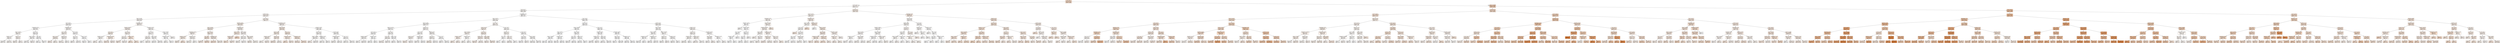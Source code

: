 digraph Tree {
node [shape=box, style="filled", color="black"] ;
0 [label="hour <= 6.5\nmse = 32522.732\nsamples = 7620\nvalue = 190.606", fillcolor="#f8dcc8"] ;
1 [label="hour <= 5.5\nmse = 1496.712\nsamples = 2217\nvalue = 32.142", fillcolor="#fef9f6"] ;
0 -> 1 [labeldistance=2.5, labelangle=45, headlabel="True"] ;
2 [label="hour <= 1.5\nmse = 891.697\nsamples = 1891\nvalue = 24.856", fillcolor="#fefbf8"] ;
1 -> 2 ;
3 [label="month <= 4.5\nmse = 1501.463\nsamples = 654\nvalue = 43.011", fillcolor="#fdf7f3"] ;
2 -> 3 ;
4 [label="temp <= 11.89\nmse = 554.224\nsamples = 218\nvalue = 26.032", fillcolor="#fefaf8"] ;
3 -> 4 ;
5 [label="day <= 10.5\nmse = 223.876\nsamples = 91\nvalue = 16.648", fillcolor="#fefcfb"] ;
4 -> 5 ;
6 [label="workingday <= 0.5\nmse = 119.865\nsamples = 58\nvalue = 12.879", fillcolor="#fffdfc"] ;
5 -> 6 ;
7 [label="temp <= 10.25\nmse = 124.01\nsamples = 10\nvalue = 29.3", fillcolor="#fefaf7"] ;
6 -> 7 ;
8 [label="weather <= 1.5\nmse = 76.25\nsamples = 6\nvalue = 22.5", fillcolor="#fefbf9"] ;
7 -> 8 ;
9 [label="mse = 29.556\nsamples = 3\nvalue = 17.667", fillcolor="#fefcfa"] ;
8 -> 9 ;
10 [label="mse = 76.222\nsamples = 3\nvalue = 27.333", fillcolor="#fefaf7"] ;
8 -> 10 ;
11 [label="season <= 1.5\nmse = 22.25\nsamples = 4\nvalue = 39.5", fillcolor="#fef8f4"] ;
7 -> 11 ;
12 [label="mse = 4.667\nsamples = 3\nvalue = 42.0", fillcolor="#fdf8f3"] ;
11 -> 12 ;
13 [label="mse = 0.0\nsamples = 1\nvalue = 32.0", fillcolor="#fef9f6"] ;
11 -> 13 ;
14 [label="hour <= 0.5\nmse = 51.123\nsamples = 48\nvalue = 9.458", fillcolor="#fffdfd"] ;
6 -> 14 ;
15 [label="atemp <= 14.773\nmse = 66.026\nsamples = 25\nvalue = 12.88", fillcolor="#fffdfc"] ;
14 -> 15 ;
16 [label="mse = 30.56\nsamples = 23\nvalue = 11.696", fillcolor="#fffdfc"] ;
15 -> 16 ;
17 [label="mse = 272.25\nsamples = 2\nvalue = 26.5", fillcolor="#fefaf8"] ;
15 -> 17 ;
18 [label="day <= 6.5\nmse = 8.367\nsamples = 23\nvalue = 5.739", fillcolor="#fffefe"] ;
14 -> 18 ;
19 [label="mse = 2.777\nsamples = 11\nvalue = 4.364", fillcolor="#fffefe"] ;
18 -> 19 ;
20 [label="mse = 10.167\nsamples = 12\nvalue = 7.0", fillcolor="#fffefd"] ;
18 -> 20 ;
21 [label="workingday <= 0.5\nmse = 337.835\nsamples = 33\nvalue = 23.273", fillcolor="#fefbf9"] ;
5 -> 21 ;
22 [label="day <= 11.5\nmse = 251.438\nsamples = 16\nvalue = 37.75", fillcolor="#fef8f4"] ;
21 -> 22 ;
23 [label="temp <= 11.07\nmse = 99.556\nsamples = 3\nvalue = 58.333", fillcolor="#fdf5ef"] ;
22 -> 23 ;
24 [label="mse = 16.0\nsamples = 2\nvalue = 65.0", fillcolor="#fdf3ed"] ;
23 -> 24 ;
25 [label="mse = 0.0\nsamples = 1\nvalue = 45.0", fillcolor="#fdf7f2"] ;
23 -> 25 ;
26 [label="holiday <= 0.5\nmse = 166.154\nsamples = 13\nvalue = 33.0", fillcolor="#fef9f6"] ;
22 -> 26 ;
27 [label="mse = 150.777\nsamples = 11\nvalue = 35.636", fillcolor="#fef9f5"] ;
26 -> 27 ;
28 [label="mse = 2.25\nsamples = 2\nvalue = 18.5", fillcolor="#fefcfa"] ;
26 -> 28 ;
29 [label="hour <= 0.5\nmse = 36.228\nsamples = 17\nvalue = 9.647", fillcolor="#fffdfd"] ;
21 -> 29 ;
30 [label="day <= 11.5\nmse = 41.61\nsamples = 10\nvalue = 12.3", fillcolor="#fffdfc"] ;
29 -> 30 ;
31 [label="mse = 49.0\nsamples = 2\nvalue = 21.0", fillcolor="#fefbf9"] ;
30 -> 31 ;
32 [label="mse = 16.109\nsamples = 8\nvalue = 10.125", fillcolor="#fffdfc"] ;
30 -> 32 ;
33 [label="temp <= 11.07\nmse = 4.122\nsamples = 7\nvalue = 5.857", fillcolor="#fffefe"] ;
29 -> 33 ;
34 [label="mse = 1.917\nsamples = 6\nvalue = 6.5", fillcolor="#fffefd"] ;
33 -> 34 ;
35 [label="mse = 0.0\nsamples = 1\nvalue = 2.0", fillcolor="#ffffff"] ;
33 -> 35 ;
36 [label="workingday <= 0.5\nmse = 682.625\nsamples = 127\nvalue = 32.756", fillcolor="#fef9f6"] ;
4 -> 36 ;
37 [label="humidity <= 59.5\nmse = 825.981\nsamples = 44\nvalue = 54.864", fillcolor="#fdf5f0"] ;
36 -> 37 ;
38 [label="day <= 3.0\nmse = 625.04\nsamples = 20\nvalue = 69.4", fillcolor="#fcf3eb"] ;
37 -> 38 ;
39 [label="humidity <= 41.5\nmse = 182.25\nsamples = 2\nvalue = 25.5", fillcolor="#fefbf8"] ;
38 -> 39 ;
40 [label="mse = 0.0\nsamples = 1\nvalue = 39.0", fillcolor="#fef8f4"] ;
39 -> 40 ;
41 [label="mse = 0.0\nsamples = 1\nvalue = 12.0", fillcolor="#fffdfc"] ;
39 -> 41 ;
42 [label="windspeed <= 20.502\nmse = 436.312\nsamples = 18\nvalue = 74.278", fillcolor="#fcf2ea"] ;
38 -> 42 ;
43 [label="mse = 276.485\nsamples = 13\nvalue = 81.769", fillcolor="#fcf0e8"] ;
42 -> 43 ;
44 [label="mse = 326.56\nsamples = 5\nvalue = 54.8", fillcolor="#fdf5f0"] ;
42 -> 44 ;
45 [label="day <= 17.5\nmse = 670.604\nsamples = 24\nvalue = 42.75", fillcolor="#fdf7f3"] ;
37 -> 45 ;
46 [label="day <= 1.5\nmse = 282.231\nsamples = 22\nvalue = 36.636", fillcolor="#fef9f5"] ;
45 -> 46 ;
47 [label="mse = 240.25\nsamples = 2\nvalue = 77.5", fillcolor="#fcf1e9"] ;
46 -> 47 ;
48 [label="mse = 102.748\nsamples = 20\nvalue = 32.55", fillcolor="#fef9f6"] ;
46 -> 48 ;
49 [label="humidity <= 85.0\nmse = 9.0\nsamples = 2\nvalue = 110.0", fillcolor="#fbebe0"] ;
45 -> 49 ;
50 [label="mse = 0.0\nsamples = 1\nvalue = 113.0", fillcolor="#fbebdf"] ;
49 -> 50 ;
51 [label="mse = 0.0\nsamples = 1\nvalue = 107.0", fillcolor="#fbece1"] ;
49 -> 51 ;
52 [label="humidity <= 87.5\nmse = 210.179\nsamples = 83\nvalue = 21.036", fillcolor="#fefbf9"] ;
36 -> 52 ;
53 [label="hour <= 0.5\nmse = 207.435\nsamples = 71\nvalue = 23.127", fillcolor="#fefbf9"] ;
52 -> 53 ;
54 [label="day <= 1.5\nmse = 201.467\nsamples = 39\nvalue = 30.615", fillcolor="#fefaf7"] ;
53 -> 54 ;
55 [label="mse = 0.0\nsamples = 1\nvalue = 7.0", fillcolor="#fffefd"] ;
54 -> 55 ;
56 [label="mse = 191.707\nsamples = 38\nvalue = 31.237", fillcolor="#fefaf6"] ;
54 -> 56 ;
57 [label="temp <= 14.35\nmse = 63.062\nsamples = 32\nvalue = 14.0", fillcolor="#fffdfb"] ;
53 -> 57 ;
58 [label="mse = 31.484\nsamples = 8\nvalue = 9.375", fillcolor="#fffefd"] ;
57 -> 58 ;
59 [label="mse = 64.082\nsamples = 24\nvalue = 15.542", fillcolor="#fefcfb"] ;
57 -> 59 ;
60 [label="temp <= 19.27\nmse = 47.556\nsamples = 12\nvalue = 8.667", fillcolor="#fffefd"] ;
52 -> 60 ;
61 [label="windspeed <= 3.002\nmse = 31.504\nsamples = 11\nvalue = 7.364", fillcolor="#fffefd"] ;
60 -> 61 ;
62 [label="mse = 0.0\nsamples = 1\nvalue = 18.0", fillcolor="#fefcfa"] ;
61 -> 62 ;
63 [label="mse = 22.21\nsamples = 10\nvalue = 6.3", fillcolor="#fffefe"] ;
61 -> 63 ;
64 [label="mse = 0.0\nsamples = 1\nvalue = 23.0", fillcolor="#fefbf9"] ;
60 -> 64 ;
65 [label="hour <= 0.5\nmse = 1758.878\nsamples = 436\nvalue = 51.5", fillcolor="#fdf6f1"] ;
3 -> 65 ;
66 [label="humidity <= 83.5\nmse = 1963.499\nsamples = 224\nvalue = 63.036", fillcolor="#fdf4ed"] ;
65 -> 66 ;
67 [label="temp <= 11.89\nmse = 2030.469\nsamples = 171\nvalue = 68.304", fillcolor="#fcf3ec"] ;
66 -> 67 ;
68 [label="workingday <= 0.5\nmse = 604.95\nsamples = 20\nvalue = 42.5", fillcolor="#fdf7f3"] ;
67 -> 68 ;
69 [label="humidity <= 78.0\nmse = 284.472\nsamples = 6\nvalue = 74.167", fillcolor="#fcf2ea"] ;
68 -> 69 ;
70 [label="mse = 66.64\nsamples = 5\nvalue = 67.4", fillcolor="#fcf3ec"] ;
69 -> 70 ;
71 [label="mse = 0.0\nsamples = 1\nvalue = 108.0", fillcolor="#fbebe0"] ;
69 -> 71 ;
72 [label="humidity <= 72.5\nmse = 128.352\nsamples = 14\nvalue = 28.929", fillcolor="#fefaf7"] ;
68 -> 72 ;
73 [label="mse = 122.076\nsamples = 12\nvalue = 30.917", fillcolor="#fefaf6"] ;
72 -> 73 ;
74 [label="mse = 0.0\nsamples = 2\nvalue = 17.0", fillcolor="#fefcfa"] ;
72 -> 74 ;
75 [label="temp <= 12.71\nmse = 2119.406\nsamples = 151\nvalue = 71.722", fillcolor="#fcf2eb"] ;
67 -> 75 ;
76 [label="day <= 6.0\nmse = 4954.0\nsamples = 9\nvalue = 104.0", fillcolor="#fbece1"] ;
75 -> 76 ;
77 [label="mse = 856.188\nsamples = 4\nvalue = 70.75", fillcolor="#fcf2eb"] ;
76 -> 77 ;
78 [label="mse = 6640.24\nsamples = 5\nvalue = 130.6", fillcolor="#fae7da"] ;
76 -> 78 ;
79 [label="workingday <= 0.5\nmse = 1869.529\nsamples = 142\nvalue = 69.676", fillcolor="#fcf2eb"] ;
75 -> 79 ;
80 [label="mse = 1792.122\nsamples = 39\nvalue = 121.077", fillcolor="#fae9dd"] ;
79 -> 80 ;
81 [label="mse = 519.663\nsamples = 103\nvalue = 50.214", fillcolor="#fdf6f1"] ;
79 -> 81 ;
82 [label="workingday <= 0.5\nmse = 1368.942\nsamples = 53\nvalue = 46.038", fillcolor="#fdf7f2"] ;
66 -> 82 ;
83 [label="temp <= 27.47\nmse = 1617.785\nsamples = 11\nvalue = 100.182", fillcolor="#fbede3"] ;
82 -> 83 ;
84 [label="humidity <= 91.0\nmse = 950.45\nsamples = 10\nvalue = 91.5", fillcolor="#fceee5"] ;
83 -> 84 ;
85 [label="mse = 117.76\nsamples = 5\nvalue = 111.2", fillcolor="#fbebdf"] ;
84 -> 85 ;
86 [label="mse = 1006.96\nsamples = 5\nvalue = 71.8", fillcolor="#fcf2eb"] ;
84 -> 86 ;
87 [label="mse = 0.0\nsamples = 1\nvalue = 187.0", fillcolor="#f8ddca"] ;
83 -> 87 ;
88 [label="temp <= 25.01\nmse = 334.884\nsamples = 42\nvalue = 31.857", fillcolor="#fef9f6"] ;
82 -> 88 ;
89 [label="month <= 5.5\nmse = 117.306\nsamples = 29\nvalue = 25.069", fillcolor="#fefbf8"] ;
88 -> 89 ;
90 [label="mse = 30.16\nsamples = 5\nvalue = 36.2", fillcolor="#fef9f5"] ;
89 -> 90 ;
91 [label="mse = 104.271\nsamples = 24\nvalue = 22.75", fillcolor="#fefbf9"] ;
89 -> 91 ;
92 [label="atemp <= 29.168\nmse = 488.154\nsamples = 13\nvalue = 47.0", fillcolor="#fdf7f2"] ;
88 -> 92 ;
93 [label="mse = 888.0\nsamples = 4\nvalue = 60.0", fillcolor="#fdf4ee"] ;
92 -> 93 ;
94 [label="mse = 201.951\nsamples = 9\nvalue = 41.222", fillcolor="#fdf8f3"] ;
92 -> 94 ;
95 [label="workingday <= 0.5\nmse = 1253.507\nsamples = 212\nvalue = 39.311", fillcolor="#fef8f4"] ;
65 -> 95 ;
96 [label="atemp <= 25.38\nmse = 799.418\nsamples = 67\nvalue = 83.985", fillcolor="#fcf0e7"] ;
95 -> 96 ;
97 [label="atemp <= 12.5\nmse = 785.003\nsamples = 34\nvalue = 74.235", fillcolor="#fcf2ea"] ;
96 -> 97 ;
98 [label="humidity <= 55.5\nmse = 99.688\nsamples = 4\nvalue = 49.25", fillcolor="#fdf6f1"] ;
97 -> 98 ;
99 [label="mse = 0.0\nsamples = 1\nvalue = 35.0", fillcolor="#fef9f5"] ;
98 -> 99 ;
100 [label="mse = 42.667\nsamples = 3\nvalue = 54.0", fillcolor="#fdf5f0"] ;
98 -> 100 ;
101 [label="holiday <= 0.5\nmse = 782.046\nsamples = 30\nvalue = 77.567", fillcolor="#fcf1e9"] ;
97 -> 101 ;
102 [label="mse = 630.099\nsamples = 27\nvalue = 82.444", fillcolor="#fcf0e8"] ;
101 -> 102 ;
103 [label="mse = 8.222\nsamples = 3\nvalue = 33.667", fillcolor="#fef9f6"] ;
101 -> 103 ;
104 [label="day <= 7.5\nmse = 615.423\nsamples = 33\nvalue = 94.03", fillcolor="#fbeee4"] ;
96 -> 104 ;
105 [label="windspeed <= 6.502\nmse = 574.972\nsamples = 12\nvalue = 85.167", fillcolor="#fcf0e7"] ;
104 -> 105 ;
106 [label="mse = 4.0\nsamples = 2\nvalue = 121.0", fillcolor="#fae9dd"] ;
105 -> 106 ;
107 [label="mse = 381.0\nsamples = 10\nvalue = 78.0", fillcolor="#fcf1e9"] ;
105 -> 107 ;
108 [label="windspeed <= 8.0\nmse = 567.991\nsamples = 21\nvalue = 99.095", fillcolor="#fbede3"] ;
104 -> 108 ;
109 [label="mse = 343.775\nsamples = 13\nvalue = 89.385", fillcolor="#fcefe6"] ;
108 -> 109 ;
110 [label="mse = 530.109\nsamples = 8\nvalue = 114.875", fillcolor="#fbeade"] ;
108 -> 110 ;
111 [label="humidity <= 79.5\nmse = 115.049\nsamples = 145\nvalue = 18.669", fillcolor="#fefcfa"] ;
95 -> 111 ;
112 [label="month <= 10.5\nmse = 134.312\nsamples = 92\nvalue = 21.446", fillcolor="#fefbf9"] ;
111 -> 112 ;
113 [label="atemp <= 14.393\nmse = 148.399\nsamples = 71\nvalue = 23.099", fillcolor="#fefbf9"] ;
112 -> 113 ;
114 [label="mse = 0.0\nsamples = 1\nvalue = 54.0", fillcolor="#fdf5f0"] ;
113 -> 114 ;
115 [label="mse = 136.682\nsamples = 70\nvalue = 22.657", fillcolor="#fefbf9"] ;
113 -> 115 ;
116 [label="windspeed <= 19.5\nmse = 46.218\nsamples = 21\nvalue = 15.857", fillcolor="#fefcfb"] ;
112 -> 116 ;
117 [label="mse = 47.746\nsamples = 16\nvalue = 17.562", fillcolor="#fefcfa"] ;
116 -> 117 ;
118 [label="mse = 2.24\nsamples = 5\nvalue = 10.4", fillcolor="#fffdfc"] ;
116 -> 118 ;
119 [label="month <= 8.5\nmse = 44.996\nsamples = 53\nvalue = 13.849", fillcolor="#fffdfb"] ;
111 -> 119 ;
120 [label="windspeed <= 6.502\nmse = 53.684\nsamples = 16\nvalue = 18.062", fillcolor="#fefcfa"] ;
119 -> 120 ;
121 [label="mse = 63.188\nsamples = 4\nvalue = 25.25", fillcolor="#fefbf8"] ;
120 -> 121 ;
122 [label="mse = 27.556\nsamples = 12\nvalue = 15.667", fillcolor="#fefcfb"] ;
120 -> 122 ;
123 [label="day <= 7.5\nmse = 30.243\nsamples = 37\nvalue = 12.027", fillcolor="#fffdfc"] ;
119 -> 123 ;
124 [label="mse = 32.729\nsamples = 15\nvalue = 14.733", fillcolor="#fefdfb"] ;
123 -> 124 ;
125 [label="mse = 20.149\nsamples = 22\nvalue = 10.182", fillcolor="#fffdfc"] ;
123 -> 125 ;
126 [label="workingday <= 0.5\nmse = 302.92\nsamples = 1237\nvalue = 15.257", fillcolor="#fefcfb"] ;
2 -> 126 ;
127 [label="temp <= 18.45\nmse = 570.17\nsamples = 394\nvalue = 24.099", fillcolor="#fefbf8"] ;
126 -> 127 ;
128 [label="temp <= 11.89\nmse = 356.379\nsamples = 224\nvalue = 17.777", fillcolor="#fefcfa"] ;
127 -> 128 ;
129 [label="atemp <= 11.742\nmse = 209.767\nsamples = 110\nvalue = 13.182", fillcolor="#fffdfc"] ;
128 -> 129 ;
130 [label="hour <= 3.5\nmse = 106.525\nsamples = 52\nvalue = 8.885", fillcolor="#fffefd"] ;
129 -> 130 ;
131 [label="humidity <= 46.5\nmse = 150.208\nsamples = 17\nvalue = 19.294", fillcolor="#fefcfa"] ;
130 -> 131 ;
132 [label="mse = 37.2\nsamples = 5\nvalue = 10.0", fillcolor="#fffdfc"] ;
131 -> 132 ;
133 [label="mse = 146.306\nsamples = 12\nvalue = 23.167", fillcolor="#fefbf9"] ;
131 -> 133 ;
134 [label="humidity <= 96.5\nmse = 7.113\nsamples = 35\nvalue = 3.829", fillcolor="#fffffe"] ;
130 -> 134 ;
135 [label="mse = 6.513\nsamples = 34\nvalue = 3.676", fillcolor="#fffffe"] ;
134 -> 135 ;
136 [label="mse = 0.0\nsamples = 1\nvalue = 9.0", fillcolor="#fffefd"] ;
134 -> 136 ;
137 [label="hour <= 3.5\nmse = 270.93\nsamples = 58\nvalue = 17.034", fillcolor="#fefcfa"] ;
129 -> 137 ;
138 [label="hour <= 2.5\nmse = 270.81\nsamples = 28\nvalue = 28.893", fillcolor="#fefaf7"] ;
137 -> 138 ;
139 [label="mse = 195.087\nsamples = 14\nvalue = 36.643", fillcolor="#fef9f5"] ;
138 -> 139 ;
140 [label="mse = 226.408\nsamples = 14\nvalue = 21.143", fillcolor="#fefbf9"] ;
138 -> 140 ;
141 [label="atemp <= 12.5\nmse = 17.299\nsamples = 30\nvalue = 5.967", fillcolor="#fffefe"] ;
137 -> 141 ;
142 [label="mse = 39.2\nsamples = 5\nvalue = 10.0", fillcolor="#fffdfc"] ;
141 -> 142 ;
143 [label="mse = 9.014\nsamples = 25\nvalue = 5.16", fillcolor="#fffefe"] ;
141 -> 143 ;
144 [label="month <= 7.0\nmse = 457.815\nsamples = 114\nvalue = 22.211", fillcolor="#fefbf9"] ;
128 -> 144 ;
145 [label="day <= 1.5\nmse = 271.508\nsamples = 63\nvalue = 17.873", fillcolor="#fefcfa"] ;
144 -> 145 ;
146 [label="month <= 2.5\nmse = 499.429\nsamples = 7\nvalue = 35.0", fillcolor="#fef9f5"] ;
145 -> 146 ;
147 [label="mse = 132.25\nsamples = 2\nvalue = 63.5", fillcolor="#fdf4ed"] ;
146 -> 147 ;
148 [label="mse = 191.44\nsamples = 5\nvalue = 23.6", fillcolor="#fefbf9"] ;
146 -> 148 ;
149 [label="humidity <= 90.5\nmse = 201.768\nsamples = 56\nvalue = 15.732", fillcolor="#fefcfb"] ;
145 -> 149 ;
150 [label="mse = 216.334\nsamples = 47\nvalue = 17.532", fillcolor="#fefcfa"] ;
149 -> 150 ;
151 [label="mse = 20.444\nsamples = 9\nvalue = 6.333", fillcolor="#fffefe"] ;
149 -> 151 ;
152 [label="holiday <= 0.5\nmse = 636.01\nsamples = 51\nvalue = 27.569", fillcolor="#fefaf7"] ;
144 -> 152 ;
153 [label="hour <= 2.5\nmse = 687.717\nsamples = 42\nvalue = 31.262", fillcolor="#fefaf6"] ;
152 -> 153 ;
154 [label="mse = 325.29\nsamples = 13\nvalue = 63.692", fillcolor="#fdf4ed"] ;
153 -> 154 ;
155 [label="mse = 167.372\nsamples = 29\nvalue = 16.724", fillcolor="#fefcfb"] ;
153 -> 155 ;
156 [label="hour <= 2.5\nmse = 34.0\nsamples = 9\nvalue = 10.333", fillcolor="#fffdfc"] ;
152 -> 156 ;
157 [label="mse = 6.25\nsamples = 2\nvalue = 17.5", fillcolor="#fefcfa"] ;
156 -> 157 ;
158 [label="mse = 23.061\nsamples = 7\nvalue = 8.286", fillcolor="#fffefd"] ;
156 -> 158 ;
159 [label="hour <= 2.5\nmse = 729.81\nsamples = 170\nvalue = 32.429", fillcolor="#fef9f6"] ;
127 -> 159 ;
160 [label="month <= 4.5\nmse = 492.708\nsamples = 48\nvalue = 67.5", fillcolor="#fcf3ec"] ;
159 -> 160 ;
161 [label="temp <= 22.55\nmse = 573.188\nsamples = 4\nvalue = 42.25", fillcolor="#fdf7f3"] ;
160 -> 161 ;
162 [label="humidity <= 69.0\nmse = 81.0\nsamples = 2\nvalue = 65.0", fillcolor="#fdf3ed"] ;
161 -> 162 ;
163 [label="mse = 0.0\nsamples = 1\nvalue = 74.0", fillcolor="#fcf2ea"] ;
162 -> 163 ;
164 [label="mse = 0.0\nsamples = 1\nvalue = 56.0", fillcolor="#fdf5ef"] ;
162 -> 164 ;
165 [label="humidity <= 53.5\nmse = 30.25\nsamples = 2\nvalue = 19.5", fillcolor="#fefcfa"] ;
161 -> 165 ;
166 [label="mse = 0.0\nsamples = 1\nvalue = 25.0", fillcolor="#fefbf8"] ;
165 -> 166 ;
167 [label="mse = 0.0\nsamples = 1\nvalue = 14.0", fillcolor="#fffdfb"] ;
165 -> 167 ;
168 [label="day <= 5.5\nmse = 422.163\nsamples = 44\nvalue = 69.795", fillcolor="#fcf2eb"] ;
160 -> 168 ;
169 [label="weather <= 1.5\nmse = 268.947\nsamples = 13\nvalue = 60.231", fillcolor="#fdf4ee"] ;
168 -> 169 ;
170 [label="mse = 194.96\nsamples = 10\nvalue = 66.2", fillcolor="#fdf3ec"] ;
169 -> 170 ;
171 [label="mse = 0.889\nsamples = 3\nvalue = 40.333", fillcolor="#fef8f4"] ;
169 -> 171 ;
172 [label="temp <= 20.09\nmse = 431.963\nsamples = 31\nvalue = 73.806", fillcolor="#fcf2ea"] ;
168 -> 172 ;
173 [label="mse = 314.0\nsamples = 6\nvalue = 54.0", fillcolor="#fdf5f0"] ;
172 -> 173 ;
174 [label="mse = 343.526\nsamples = 25\nvalue = 78.56", fillcolor="#fcf1e9"] ;
172 -> 174 ;
175 [label="hour <= 3.5\nmse = 148.79\nsamples = 122\nvalue = 18.631", fillcolor="#fefcfa"] ;
159 -> 175 ;
176 [label="season <= 1.5\nmse = 105.177\nsamples = 39\nvalue = 31.051", fillcolor="#fefaf6"] ;
175 -> 176 ;
177 [label="day <= 10.5\nmse = 1.0\nsamples = 2\nvalue = 7.0", fillcolor="#fffefd"] ;
176 -> 177 ;
178 [label="mse = 0.0\nsamples = 1\nvalue = 6.0", fillcolor="#fffefe"] ;
177 -> 178 ;
179 [label="mse = 0.0\nsamples = 1\nvalue = 8.0", fillcolor="#fffefd"] ;
177 -> 179 ;
180 [label="month <= 9.5\nmse = 77.85\nsamples = 37\nvalue = 32.351", fillcolor="#fef9f6"] ;
176 -> 180 ;
181 [label="mse = 66.997\nsamples = 36\nvalue = 32.944", fillcolor="#fef9f6"] ;
180 -> 181 ;
182 [label="mse = 0.0\nsamples = 1\nvalue = 11.0", fillcolor="#fffdfc"] ;
180 -> 182 ;
183 [label="hour <= 4.5\nmse = 62.741\nsamples = 83\nvalue = 12.795", fillcolor="#fffdfc"] ;
175 -> 183 ;
184 [label="day <= 18.5\nmse = 24.249\nsamples = 34\nvalue = 10.471", fillcolor="#fffdfc"] ;
183 -> 184 ;
185 [label="mse = 16.421\nsamples = 32\nvalue = 9.781", fillcolor="#fffdfd"] ;
184 -> 185 ;
186 [label="mse = 20.25\nsamples = 2\nvalue = 21.5", fillcolor="#fefbf9"] ;
184 -> 186 ;
187 [label="temp <= 25.01\nmse = 83.099\nsamples = 49\nvalue = 14.408", fillcolor="#fffdfb"] ;
183 -> 187 ;
188 [label="mse = 129.123\nsamples = 24\nvalue = 16.958", fillcolor="#fefcfa"] ;
187 -> 188 ;
189 [label="mse = 26.678\nsamples = 25\nvalue = 11.96", fillcolor="#fffdfc"] ;
187 -> 189 ;
190 [label="hour <= 4.5\nmse = 124.396\nsamples = 843\nvalue = 11.125", fillcolor="#fffdfc"] ;
126 -> 190 ;
191 [label="month <= 4.5\nmse = 28.252\nsamples = 614\nvalue = 6.202", fillcolor="#fffefe"] ;
190 -> 191 ;
192 [label="atemp <= 20.832\nmse = 8.813\nsamples = 184\nvalue = 3.614", fillcolor="#fffffe"] ;
191 -> 192 ;
193 [label="temp <= 9.43\nmse = 6.171\nsamples = 139\nvalue = 3.043", fillcolor="#fffffe"] ;
192 -> 193 ;
194 [label="atemp <= 10.985\nmse = 1.468\nsamples = 58\nvalue = 2.259", fillcolor="#ffffff"] ;
193 -> 194 ;
195 [label="mse = 1.126\nsamples = 39\nvalue = 1.949", fillcolor="#ffffff"] ;
194 -> 195 ;
196 [label="mse = 1.568\nsamples = 19\nvalue = 2.895", fillcolor="#ffffff"] ;
194 -> 196 ;
197 [label="humidity <= 63.0\nmse = 8.782\nsamples = 81\nvalue = 3.605", fillcolor="#fffffe"] ;
193 -> 197 ;
198 [label="mse = 11.661\nsamples = 34\nvalue = 4.529", fillcolor="#fffefe"] ;
197 -> 198 ;
199 [label="mse = 5.634\nsamples = 47\nvalue = 2.936", fillcolor="#ffffff"] ;
197 -> 199 ;
200 [label="temp <= 20.91\nmse = 12.857\nsamples = 45\nvalue = 5.378", fillcolor="#fffefe"] ;
192 -> 200 ;
201 [label="hour <= 2.5\nmse = 14.022\nsamples = 37\nvalue = 5.757", fillcolor="#fffefe"] ;
200 -> 201 ;
202 [label="mse = 15.209\nsamples = 14\nvalue = 8.071", fillcolor="#fffefd"] ;
201 -> 202 ;
203 [label="mse = 8.053\nsamples = 23\nvalue = 4.348", fillcolor="#fffefe"] ;
201 -> 203 ;
204 [label="weather <= 2.5\nmse = 3.734\nsamples = 8\nvalue = 3.625", fillcolor="#fffffe"] ;
200 -> 204 ;
205 [label="mse = 2.889\nsamples = 6\nvalue = 4.333", fillcolor="#fffefe"] ;
204 -> 205 ;
206 [label="mse = 0.25\nsamples = 2\nvalue = 1.5", fillcolor="#ffffff"] ;
204 -> 206 ;
207 [label="hour <= 2.5\nmse = 32.479\nsamples = 430\nvalue = 7.309", fillcolor="#fffefd"] ;
191 -> 207 ;
208 [label="humidity <= 78.5\nmse = 70.958\nsamples = 139\nvalue = 9.835", fillcolor="#fffdfd"] ;
207 -> 208 ;
209 [label="humidity <= 77.5\nmse = 95.529\nsamples = 86\nvalue = 11.523", fillcolor="#fffdfc"] ;
208 -> 209 ;
210 [label="mse = 88.448\nsamples = 82\nvalue = 11.061", fillcolor="#fffdfc"] ;
209 -> 210 ;
211 [label="mse = 146.5\nsamples = 4\nvalue = 21.0", fillcolor="#fefbf9"] ;
209 -> 211 ;
212 [label="month <= 5.5\nmse = 18.953\nsamples = 53\nvalue = 7.094", fillcolor="#fffefd"] ;
208 -> 212 ;
213 [label="mse = 36.43\nsamples = 11\nvalue = 10.455", fillcolor="#fffdfc"] ;
212 -> 213 ;
214 [label="mse = 10.645\nsamples = 42\nvalue = 6.214", fillcolor="#fffefe"] ;
212 -> 214 ;
215 [label="humidity <= 85.0\nmse = 9.598\nsamples = 291\nvalue = 6.103", fillcolor="#fffefe"] ;
207 -> 215 ;
216 [label="temp <= 11.07\nmse = 10.565\nsamples = 202\nvalue = 6.649", fillcolor="#fffefd"] ;
215 -> 216 ;
217 [label="mse = 8.71\nsamples = 20\nvalue = 4.3", fillcolor="#fffefe"] ;
216 -> 217 ;
218 [label="mse = 10.096\nsamples = 182\nvalue = 6.907", fillcolor="#fffefd"] ;
216 -> 218 ;
219 [label="windspeed <= 10.0\nmse = 5.195\nsamples = 89\nvalue = 4.865", fillcolor="#fffefe"] ;
215 -> 219 ;
220 [label="mse = 5.683\nsamples = 57\nvalue = 5.298", fillcolor="#fffefe"] ;
219 -> 220 ;
221 [label="mse = 3.397\nsamples = 32\nvalue = 4.094", fillcolor="#fffefe"] ;
219 -> 221 ;
222 [label="month <= 4.5\nmse = 143.005\nsamples = 229\nvalue = 24.323", fillcolor="#fefbf8"] ;
190 -> 222 ;
223 [label="temp <= 15.99\nmse = 71.591\nsamples = 79\nvalue = 14.468", fillcolor="#fffdfb"] ;
222 -> 223 ;
224 [label="atemp <= 10.227\nmse = 55.66\nsamples = 62\nvalue = 12.403", fillcolor="#fffdfc"] ;
223 -> 224 ;
225 [label="windspeed <= 19.5\nmse = 37.823\nsamples = 19\nvalue = 7.579", fillcolor="#fffefd"] ;
224 -> 225 ;
226 [label="mse = 41.849\nsamples = 15\nvalue = 8.533", fillcolor="#fffefd"] ;
225 -> 226 ;
227 [label="mse = 6.5\nsamples = 4\nvalue = 4.0", fillcolor="#fffefe"] ;
225 -> 227 ;
228 [label="windspeed <= 12.0\nmse = 48.714\nsamples = 43\nvalue = 14.535", fillcolor="#fefdfb"] ;
224 -> 228 ;
229 [label="mse = 40.63\nsamples = 25\nvalue = 16.64", fillcolor="#fefcfb"] ;
228 -> 229 ;
230 [label="mse = 45.238\nsamples = 18\nvalue = 11.611", fillcolor="#fffdfc"] ;
228 -> 230 ;
231 [label="atemp <= 22.347\nmse = 57.412\nsamples = 17\nvalue = 22.0", fillcolor="#fefbf9"] ;
223 -> 231 ;
232 [label="month <= 2.5\nmse = 27.719\nsamples = 11\nvalue = 25.091", fillcolor="#fefbf8"] ;
231 -> 232 ;
233 [label="mse = 4.667\nsamples = 3\nvalue = 20.0", fillcolor="#fefcfa"] ;
232 -> 233 ;
234 [label="mse = 23.0\nsamples = 8\nvalue = 27.0", fillcolor="#fefaf8"] ;
232 -> 234 ;
235 [label="weather <= 2.5\nmse = 62.222\nsamples = 6\nvalue = 16.333", fillcolor="#fefcfb"] ;
231 -> 235 ;
236 [label="mse = 43.84\nsamples = 5\nvalue = 18.6", fillcolor="#fefcfa"] ;
235 -> 236 ;
237 [label="mse = 0.0\nsamples = 1\nvalue = 5.0", fillcolor="#fffefe"] ;
235 -> 237 ;
238 [label="weather <= 2.5\nmse = 102.53\nsamples = 150\nvalue = 29.513", fillcolor="#fefaf7"] ;
222 -> 238 ;
239 [label="month <= 5.5\nmse = 91.775\nsamples = 139\nvalue = 30.381", fillcolor="#fefaf7"] ;
238 -> 239 ;
240 [label="humidity <= 97.0\nmse = 48.09\nsamples = 16\nvalue = 24.312", fillcolor="#fefbf8"] ;
239 -> 240 ;
241 [label="mse = 34.622\nsamples = 15\nvalue = 25.333", fillcolor="#fefbf8"] ;
240 -> 241 ;
242 [label="mse = 0.0\nsamples = 1\nvalue = 9.0", fillcolor="#fffefd"] ;
240 -> 242 ;
243 [label="humidity <= 97.0\nmse = 92.044\nsamples = 123\nvalue = 31.171", fillcolor="#fefaf6"] ;
239 -> 243 ;
244 [label="mse = 89.0\nsamples = 120\nvalue = 31.517", fillcolor="#fef9f6"] ;
243 -> 244 ;
245 [label="mse = 17.556\nsamples = 3\nvalue = 17.333", fillcolor="#fefcfa"] ;
243 -> 245 ;
246 [label="humidity <= 91.5\nmse = 108.612\nsamples = 11\nvalue = 18.545", fillcolor="#fefcfa"] ;
238 -> 246 ;
247 [label="temp <= 25.42\nmse = 43.889\nsamples = 6\nvalue = 25.667", fillcolor="#fefbf8"] ;
246 -> 247 ;
248 [label="mse = 10.0\nsamples = 5\nvalue = 23.0", fillcolor="#fefbf9"] ;
247 -> 248 ;
249 [label="mse = 0.0\nsamples = 1\nvalue = 39.0", fillcolor="#fef8f4"] ;
247 -> 249 ;
250 [label="windspeed <= 16.0\nmse = 52.4\nsamples = 5\nvalue = 10.0", fillcolor="#fffdfc"] ;
246 -> 250 ;
251 [label="mse = 20.5\nsamples = 4\nvalue = 7.0", fillcolor="#fffefd"] ;
250 -> 251 ;
252 [label="mse = 0.0\nsamples = 1\nvalue = 22.0", fillcolor="#fefbf9"] ;
250 -> 252 ;
253 [label="month <= 4.5\nmse = 2912.051\nsamples = 326\nvalue = 74.405", fillcolor="#fcf2ea"] ;
1 -> 253 ;
254 [label="temp <= 11.07\nmse = 1434.322\nsamples = 110\nvalue = 46.527", fillcolor="#fdf7f2"] ;
253 -> 254 ;
255 [label="workingday <= 0.5\nmse = 713.347\nsamples = 56\nvalue = 32.286", fillcolor="#fef9f6"] ;
254 -> 255 ;
256 [label="humidity <= 42.0\nmse = 14.299\nsamples = 19\nvalue = 5.263", fillcolor="#fffefe"] ;
255 -> 256 ;
257 [label="mse = 0.0\nsamples = 1\nvalue = 14.0", fillcolor="#fffdfb"] ;
256 -> 257 ;
258 [label="humidity <= 66.0\nmse = 10.617\nsamples = 18\nvalue = 4.778", fillcolor="#fffefe"] ;
256 -> 258 ;
259 [label="day <= 16.5\nmse = 2.816\nsamples = 7\nvalue = 2.571", fillcolor="#ffffff"] ;
258 -> 259 ;
260 [label="humidity <= 61.5\nmse = 0.64\nsamples = 5\nvalue = 1.6", fillcolor="#ffffff"] ;
259 -> 260 ;
261 [label="mse = 0.188\nsamples = 4\nvalue = 1.25", fillcolor="#ffffff"] ;
260 -> 261 ;
262 [label="mse = 0.0\nsamples = 1\nvalue = 3.0", fillcolor="#fffffe"] ;
260 -> 262 ;
263 [label="mse = 0.0\nsamples = 2\nvalue = 5.0", fillcolor="#fffefe"] ;
259 -> 263 ;
264 [label="season <= 1.5\nmse = 10.512\nsamples = 11\nvalue = 6.182", fillcolor="#fffefe"] ;
258 -> 264 ;
265 [label="day <= 6.0\nmse = 7.84\nsamples = 10\nvalue = 5.6", fillcolor="#fffefe"] ;
264 -> 265 ;
266 [label="mse = 0.889\nsamples = 3\nvalue = 3.333", fillcolor="#fffffe"] ;
265 -> 266 ;
267 [label="mse = 7.673\nsamples = 7\nvalue = 6.571", fillcolor="#fffefd"] ;
265 -> 267 ;
268 [label="mse = 0.0\nsamples = 1\nvalue = 12.0", fillcolor="#fffdfc"] ;
264 -> 268 ;
269 [label="atemp <= 14.015\nmse = 504.785\nsamples = 37\nvalue = 46.162", fillcolor="#fdf7f2"] ;
255 -> 269 ;
270 [label="windspeed <= 6.502\nmse = 463.941\nsamples = 36\nvalue = 44.944", fillcolor="#fdf7f2"] ;
269 -> 270 ;
271 [label="temp <= 3.28\nmse = 69.139\nsamples = 6\nvalue = 29.167", fillcolor="#fefaf7"] ;
270 -> 271 ;
272 [label="mse = 0.0\nsamples = 1\nvalue = 43.0", fillcolor="#fdf7f3"] ;
271 -> 272 ;
273 [label="temp <= 6.15\nmse = 37.04\nsamples = 5\nvalue = 26.4", fillcolor="#fefaf8"] ;
271 -> 273 ;
274 [label="mse = 6.25\nsamples = 2\nvalue = 19.5", fillcolor="#fefcfa"] ;
273 -> 274 ;
275 [label="mse = 4.667\nsamples = 3\nvalue = 31.0", fillcolor="#fefaf6"] ;
273 -> 275 ;
276 [label="windspeed <= 14.0\nmse = 483.157\nsamples = 30\nvalue = 48.1", fillcolor="#fdf6f2"] ;
270 -> 276 ;
277 [label="humidity <= 77.5\nmse = 599.893\nsamples = 15\nvalue = 56.8", fillcolor="#fdf5ef"] ;
276 -> 277 ;
278 [label="mse = 443.951\nsamples = 9\nvalue = 64.778", fillcolor="#fdf3ed"] ;
277 -> 278 ;
279 [label="mse = 595.139\nsamples = 6\nvalue = 44.833", fillcolor="#fdf7f2"] ;
277 -> 279 ;
280 [label="atemp <= 12.5\nmse = 215.04\nsamples = 15\nvalue = 39.4", fillcolor="#fef8f4"] ;
276 -> 280 ;
281 [label="mse = 144.0\nsamples = 14\nvalue = 37.0", fillcolor="#fef8f5"] ;
280 -> 281 ;
282 [label="mse = 0.0\nsamples = 1\nvalue = 73.0", fillcolor="#fcf2ea"] ;
280 -> 282 ;
283 [label="mse = 0.0\nsamples = 1\nvalue = 90.0", fillcolor="#fcefe5"] ;
269 -> 283 ;
284 [label="workingday <= 0.5\nmse = 1753.542\nsamples = 54\nvalue = 61.296", fillcolor="#fdf4ee"] ;
254 -> 284 ;
285 [label="temp <= 20.91\nmse = 1139.734\nsamples = 19\nvalue = 24.947", fillcolor="#fefbf8"] ;
284 -> 285 ;
286 [label="day <= 1.5\nmse = 518.386\nsamples = 18\nvalue = 18.944", fillcolor="#fefcfa"] ;
285 -> 286 ;
287 [label="mse = 0.0\nsamples = 1\nvalue = 97.0", fillcolor="#fbede3"] ;
286 -> 287 ;
288 [label="month <= 3.5\nmse = 169.405\nsamples = 17\nvalue = 14.353", fillcolor="#fffdfb"] ;
286 -> 288 ;
289 [label="day <= 15.0\nmse = 71.333\nsamples = 9\nvalue = 7.333", fillcolor="#fffefd"] ;
288 -> 289 ;
290 [label="mse = 3.889\nsamples = 6\nvalue = 3.333", fillcolor="#fffffe"] ;
289 -> 290 ;
291 [label="mse = 110.222\nsamples = 3\nvalue = 15.333", fillcolor="#fefcfb"] ;
289 -> 291 ;
292 [label="humidity <= 81.5\nmse = 161.938\nsamples = 8\nvalue = 22.25", fillcolor="#fefbf9"] ;
288 -> 292 ;
293 [label="mse = 109.556\nsamples = 6\nvalue = 27.333", fillcolor="#fefaf7"] ;
292 -> 293 ;
294 [label="mse = 9.0\nsamples = 2\nvalue = 7.0", fillcolor="#fffefd"] ;
292 -> 294 ;
295 [label="mse = 0.0\nsamples = 1\nvalue = 133.0", fillcolor="#fae7d9"] ;
285 -> 295 ;
296 [label="humidity <= 13.0\nmse = 980.142\nsamples = 35\nvalue = 81.029", fillcolor="#fcf0e8"] ;
284 -> 296 ;
297 [label="mse = 0.0\nsamples = 1\nvalue = 12.0", fillcolor="#fffdfc"] ;
296 -> 297 ;
298 [label="atemp <= 23.105\nmse = 864.702\nsamples = 34\nvalue = 83.059", fillcolor="#fcf0e7"] ;
296 -> 298 ;
299 [label="temp <= 16.81\nmse = 844.023\nsamples = 31\nvalue = 85.903", fillcolor="#fcefe7"] ;
298 -> 299 ;
300 [label="windspeed <= 21.001\nmse = 762.326\nsamples = 24\nvalue = 79.083", fillcolor="#fcf1e9"] ;
299 -> 300 ;
301 [label="mse = 677.71\nsamples = 20\nvalue = 73.3", fillcolor="#fcf2ea"] ;
300 -> 301 ;
302 [label="mse = 182.0\nsamples = 4\nvalue = 108.0", fillcolor="#fbebe0"] ;
300 -> 302 ;
303 [label="humidity <= 94.0\nmse = 417.918\nsamples = 7\nvalue = 109.286", fillcolor="#fbebe0"] ;
299 -> 303 ;
304 [label="mse = 34.222\nsamples = 6\nvalue = 117.333", fillcolor="#fbeade"] ;
303 -> 304 ;
305 [label="mse = 0.0\nsamples = 1\nvalue = 61.0", fillcolor="#fdf4ee"] ;
303 -> 305 ;
306 [label="humidity <= 78.0\nmse = 130.889\nsamples = 3\nvalue = 53.667", fillcolor="#fdf5f0"] ;
298 -> 306 ;
307 [label="humidity <= 67.5\nmse = 12.25\nsamples = 2\nvalue = 61.5", fillcolor="#fdf4ee"] ;
306 -> 307 ;
308 [label="mse = 0.0\nsamples = 1\nvalue = 65.0", fillcolor="#fdf3ed"] ;
307 -> 308 ;
309 [label="mse = 0.0\nsamples = 1\nvalue = 58.0", fillcolor="#fdf5ef"] ;
307 -> 309 ;
310 [label="mse = 0.0\nsamples = 1\nvalue = 38.0", fillcolor="#fef8f4"] ;
306 -> 310 ;
311 [label="workingday <= 0.5\nmse = 3067.267\nsamples = 216\nvalue = 88.602", fillcolor="#fcefe6"] ;
253 -> 311 ;
312 [label="month <= 11.5\nmse = 165.369\nsamples = 70\nvalue = 22.729", fillcolor="#fefbf9"] ;
311 -> 312 ;
313 [label="holiday <= 0.5\nmse = 165.492\nsamples = 61\nvalue = 24.18", fillcolor="#fefbf8"] ;
312 -> 313 ;
314 [label="humidity <= 80.0\nmse = 121.628\nsamples = 54\nvalue = 22.963", fillcolor="#fefbf9"] ;
313 -> 314 ;
315 [label="temp <= 17.63\nmse = 92.283\nsamples = 31\nvalue = 26.323", fillcolor="#fefaf8"] ;
314 -> 315 ;
316 [label="humidity <= 73.0\nmse = 40.0\nsamples = 7\nvalue = 18.0", fillcolor="#fefcfa"] ;
315 -> 316 ;
317 [label="mse = 16.56\nsamples = 5\nvalue = 21.2", fillcolor="#fefbf9"] ;
316 -> 317 ;
318 [label="mse = 9.0\nsamples = 2\nvalue = 10.0", fillcolor="#fffdfc"] ;
316 -> 318 ;
319 [label="atemp <= 34.092\nmse = 81.438\nsamples = 24\nvalue = 28.75", fillcolor="#fefaf7"] ;
315 -> 319 ;
320 [label="mse = 84.916\nsamples = 21\nvalue = 29.476", fillcolor="#fefaf7"] ;
319 -> 320 ;
321 [label="mse = 27.556\nsamples = 3\nvalue = 23.667", fillcolor="#fefbf9"] ;
319 -> 321 ;
322 [label="atemp <= 29.168\nmse = 125.463\nsamples = 23\nvalue = 18.435", fillcolor="#fefcfa"] ;
314 -> 322 ;
323 [label="windspeed <= 3.002\nmse = 83.934\nsamples = 19\nvalue = 16.474", fillcolor="#fefcfb"] ;
322 -> 323 ;
324 [label="mse = 0.0\nsamples = 1\nvalue = 42.0", fillcolor="#fdf8f3"] ;
323 -> 324 ;
325 [label="mse = 50.386\nsamples = 18\nvalue = 15.056", fillcolor="#fefcfb"] ;
323 -> 325 ;
326 [label="windspeed <= 13.001\nmse = 217.688\nsamples = 4\nvalue = 27.75", fillcolor="#fefaf7"] ;
322 -> 326 ;
327 [label="mse = 1.0\nsamples = 2\nvalue = 14.0", fillcolor="#fffdfb"] ;
326 -> 327 ;
328 [label="mse = 56.25\nsamples = 2\nvalue = 41.5", fillcolor="#fdf8f3"] ;
326 -> 328 ;
329 [label="day <= 7.5\nmse = 404.245\nsamples = 7\nvalue = 33.571", fillcolor="#fef9f6"] ;
313 -> 329 ;
330 [label="month <= 8.0\nmse = 64.25\nsamples = 4\nvalue = 18.5", fillcolor="#fefcfa"] ;
329 -> 330 ;
331 [label="atemp <= 29.925\nmse = 64.0\nsamples = 2\nvalue = 24.0", fillcolor="#fefbf8"] ;
330 -> 331 ;
332 [label="mse = 0.0\nsamples = 1\nvalue = 16.0", fillcolor="#fefcfb"] ;
331 -> 332 ;
333 [label="mse = 0.0\nsamples = 1\nvalue = 32.0", fillcolor="#fef9f6"] ;
331 -> 333 ;
334 [label="humidity <= 84.0\nmse = 4.0\nsamples = 2\nvalue = 13.0", fillcolor="#fffdfc"] ;
330 -> 334 ;
335 [label="mse = 0.0\nsamples = 1\nvalue = 11.0", fillcolor="#fffdfc"] ;
334 -> 335 ;
336 [label="mse = 0.0\nsamples = 1\nvalue = 15.0", fillcolor="#fefcfb"] ;
334 -> 336 ;
337 [label="day <= 11.5\nmse = 150.889\nsamples = 3\nvalue = 53.667", fillcolor="#fdf5f0"] ;
329 -> 337 ;
338 [label="windspeed <= 11.001\nmse = 1.0\nsamples = 2\nvalue = 45.0", fillcolor="#fdf7f2"] ;
337 -> 338 ;
339 [label="mse = 0.0\nsamples = 1\nvalue = 44.0", fillcolor="#fdf7f3"] ;
338 -> 339 ;
340 [label="mse = 0.0\nsamples = 1\nvalue = 46.0", fillcolor="#fdf7f2"] ;
338 -> 340 ;
341 [label="mse = 0.0\nsamples = 1\nvalue = 71.0", fillcolor="#fcf2eb"] ;
337 -> 341 ;
342 [label="day <= 8.5\nmse = 53.432\nsamples = 9\nvalue = 12.889", fillcolor="#fffdfc"] ;
312 -> 342 ;
343 [label="weather <= 1.5\nmse = 20.667\nsamples = 3\nvalue = 21.0", fillcolor="#fefbf9"] ;
342 -> 343 ;
344 [label="mse = 0.0\nsamples = 1\nvalue = 27.0", fillcolor="#fefaf8"] ;
343 -> 344 ;
345 [label="atemp <= 15.15\nmse = 4.0\nsamples = 2\nvalue = 18.0", fillcolor="#fefcfa"] ;
343 -> 345 ;
346 [label="mse = 0.0\nsamples = 1\nvalue = 16.0", fillcolor="#fefcfb"] ;
345 -> 346 ;
347 [label="mse = 0.0\nsamples = 1\nvalue = 20.0", fillcolor="#fefcfa"] ;
345 -> 347 ;
348 [label="humidity <= 57.5\nmse = 20.472\nsamples = 6\nvalue = 8.833", fillcolor="#fffefd"] ;
342 -> 348 ;
349 [label="mse = 0.0\nsamples = 1\nvalue = 17.0", fillcolor="#fefcfa"] ;
348 -> 349 ;
350 [label="day <= 13.5\nmse = 8.56\nsamples = 5\nvalue = 7.2", fillcolor="#fffefd"] ;
348 -> 350 ;
351 [label="day <= 9.5\nmse = 4.667\nsamples = 3\nvalue = 9.0", fillcolor="#fffefd"] ;
350 -> 351 ;
352 [label="mse = 0.0\nsamples = 1\nvalue = 6.0", fillcolor="#fffefe"] ;
351 -> 352 ;
353 [label="mse = 0.25\nsamples = 2\nvalue = 10.5", fillcolor="#fffdfc"] ;
351 -> 353 ;
354 [label="windspeed <= 4.499\nmse = 2.25\nsamples = 2\nvalue = 4.5", fillcolor="#fffefe"] ;
350 -> 354 ;
355 [label="mse = 0.0\nsamples = 1\nvalue = 6.0", fillcolor="#fffefe"] ;
354 -> 355 ;
356 [label="mse = 0.0\nsamples = 1\nvalue = 3.0", fillcolor="#fffffe"] ;
354 -> 356 ;
357 [label="weather <= 2.5\nmse = 1380.616\nsamples = 146\nvalue = 120.185", fillcolor="#fbe9dd"] ;
311 -> 357 ;
358 [label="month <= 10.5\nmse = 1030.275\nsamples = 130\nvalue = 126.354", fillcolor="#fae8db"] ;
357 -> 358 ;
359 [label="humidity <= 71.5\nmse = 1011.479\nsamples = 96\nvalue = 133.177", fillcolor="#fae7d9"] ;
358 -> 359 ;
360 [label="atemp <= 32.198\nmse = 484.878\nsamples = 22\nvalue = 119.591", fillcolor="#fbe9dd"] ;
359 -> 360 ;
361 [label="atemp <= 20.075\nmse = 421.592\nsamples = 17\nvalue = 113.235", fillcolor="#fbeadf"] ;
360 -> 361 ;
362 [label="mse = 4.667\nsamples = 3\nvalue = 92.0", fillcolor="#fceee5"] ;
361 -> 362 ;
363 [label="mse = 393.597\nsamples = 14\nvalue = 117.786", fillcolor="#fbeadd"] ;
361 -> 363 ;
364 [label="humidity <= 61.5\nmse = 95.76\nsamples = 5\nvalue = 141.2", fillcolor="#fae5d7"] ;
360 -> 364 ;
365 [label="mse = 2.25\nsamples = 2\nvalue = 134.5", fillcolor="#fae7d9"] ;
364 -> 365 ;
366 [label="mse = 108.222\nsamples = 3\nvalue = 145.667", fillcolor="#fae5d5"] ;
364 -> 366 ;
367 [label="day <= 2.5\nmse = 1096.845\nsamples = 74\nvalue = 137.216", fillcolor="#fae6d8"] ;
359 -> 367 ;
368 [label="month <= 9.0\nmse = 187.556\nsamples = 3\nvalue = 174.333", fillcolor="#f8dfcd"] ;
367 -> 368 ;
369 [label="mse = 1.0\nsamples = 2\nvalue = 184.0", fillcolor="#f8deca"] ;
368 -> 369 ;
370 [label="mse = 0.0\nsamples = 1\nvalue = 155.0", fillcolor="#f9e3d3"] ;
368 -> 370 ;
371 [label="windspeed <= 3.002\nmse = 1074.594\nsamples = 71\nvalue = 135.648", fillcolor="#fae6d8"] ;
367 -> 371 ;
372 [label="mse = 1066.149\nsamples = 11\nvalue = 120.182", fillcolor="#fbe9dd"] ;
371 -> 372 ;
373 [label="mse = 1024.25\nsamples = 60\nvalue = 138.483", fillcolor="#fae6d7"] ;
371 -> 373 ;
374 [label="temp <= 9.43\nmse = 580.728\nsamples = 34\nvalue = 107.088", fillcolor="#fbece1"] ;
358 -> 374 ;
375 [label="day <= 7.0\nmse = 822.734\nsamples = 8\nvalue = 90.625", fillcolor="#fcefe5"] ;
374 -> 375 ;
376 [label="atemp <= 12.5\nmse = 648.667\nsamples = 3\nvalue = 120.0", fillcolor="#fbe9dd"] ;
375 -> 376 ;
377 [label="mse = 156.25\nsamples = 2\nvalue = 136.5", fillcolor="#fae6d8"] ;
376 -> 377 ;
378 [label="mse = 0.0\nsamples = 1\nvalue = 87.0", fillcolor="#fcefe6"] ;
376 -> 378 ;
379 [label="windspeed <= 3.002\nmse = 98.8\nsamples = 5\nvalue = 73.0", fillcolor="#fcf2ea"] ;
375 -> 379 ;
380 [label="mse = 0.0\nsamples = 1\nvalue = 92.0", fillcolor="#fceee5"] ;
379 -> 380 ;
381 [label="mse = 10.688\nsamples = 4\nvalue = 68.25", fillcolor="#fcf3ec"] ;
379 -> 381 ;
382 [label="temp <= 15.17\nmse = 397.207\nsamples = 26\nvalue = 112.154", fillcolor="#fbebdf"] ;
374 -> 382 ;
383 [label="atemp <= 18.182\nmse = 301.228\nsamples = 20\nvalue = 116.85", fillcolor="#fbeade"] ;
382 -> 383 ;
384 [label="mse = 227.111\nsamples = 18\nvalue = 113.667", fillcolor="#fbeadf"] ;
383 -> 384 ;
385 [label="mse = 56.25\nsamples = 2\nvalue = 145.5", fillcolor="#fae5d5"] ;
383 -> 385 ;
386 [label="day <= 8.0\nmse = 398.583\nsamples = 6\nvalue = 96.5", fillcolor="#fbeee4"] ;
382 -> 386 ;
387 [label="mse = 100.0\nsamples = 2\nvalue = 76.0", fillcolor="#fcf1e9"] ;
386 -> 387 ;
388 [label="mse = 232.688\nsamples = 4\nvalue = 106.75", fillcolor="#fbece1"] ;
386 -> 388 ;
389 [label="season <= 3.5\nmse = 1405.684\nsamples = 16\nvalue = 70.062", fillcolor="#fcf2eb"] ;
357 -> 389 ;
390 [label="day <= 3.0\nmse = 869.859\nsamples = 8\nvalue = 53.875", fillcolor="#fdf5f0"] ;
389 -> 390 ;
391 [label="mse = 0.0\nsamples = 1\nvalue = 120.0", fillcolor="#fbe9dd"] ;
390 -> 391 ;
392 [label="temp <= 17.63\nmse = 280.245\nsamples = 7\nvalue = 44.429", fillcolor="#fdf7f3"] ;
390 -> 392 ;
393 [label="mse = 0.0\nsamples = 1\nvalue = 21.0", fillcolor="#fefbf9"] ;
392 -> 393 ;
394 [label="humidity <= 85.5\nmse = 220.222\nsamples = 6\nvalue = 48.333", fillcolor="#fdf6f1"] ;
392 -> 394 ;
395 [label="mse = 0.0\nsamples = 1\nvalue = 64.0", fillcolor="#fdf4ed"] ;
394 -> 395 ;
396 [label="mse = 205.36\nsamples = 5\nvalue = 45.2", fillcolor="#fdf7f2"] ;
394 -> 396 ;
397 [label="day <= 9.0\nmse = 1417.438\nsamples = 8\nvalue = 86.25", fillcolor="#fcefe7"] ;
389 -> 397 ;
398 [label="month <= 11.0\nmse = 20.25\nsamples = 2\nvalue = 128.5", fillcolor="#fae8da"] ;
397 -> 398 ;
399 [label="mse = 0.0\nsamples = 1\nvalue = 133.0", fillcolor="#fae7d9"] ;
398 -> 399 ;
400 [label="mse = 0.0\nsamples = 1\nvalue = 124.0", fillcolor="#fae9dc"] ;
398 -> 400 ;
401 [label="atemp <= 25.38\nmse = 1089.806\nsamples = 6\nvalue = 72.167", fillcolor="#fcf2eb"] ;
397 -> 401 ;
402 [label="humidity <= 69.0\nmse = 324.667\nsamples = 3\nvalue = 52.0", fillcolor="#fdf6f0"] ;
401 -> 402 ;
403 [label="mse = 0.0\nsamples = 1\nvalue = 75.0", fillcolor="#fcf1ea"] ;
402 -> 403 ;
404 [label="mse = 90.25\nsamples = 2\nvalue = 40.5", fillcolor="#fef8f4"] ;
402 -> 404 ;
405 [label="windspeed <= 8.502\nmse = 1041.556\nsamples = 3\nvalue = 92.333", fillcolor="#fceee5"] ;
401 -> 405 ;
406 [label="mse = 0.0\nsamples = 1\nvalue = 52.0", fillcolor="#fdf6f0"] ;
405 -> 406 ;
407 [label="mse = 342.25\nsamples = 2\nvalue = 112.5", fillcolor="#fbebdf"] ;
405 -> 407 ;
408 [label="atemp <= 23.863\nmse = 30721.94\nsamples = 5403\nvalue = 255.628", fillcolor="#f5d0b6"] ;
0 -> 408 [labeldistance=2.5, labelangle=-45, headlabel="False"] ;
409 [label="month <= 3.5\nmse = 19754.087\nsamples = 2457\nvalue = 186.098", fillcolor="#f8ddca"] ;
408 -> 409 ;
410 [label="hour <= 19.5\nmse = 11490.295\nsamples = 1187\nvalue = 137.267", fillcolor="#fae6d8"] ;
409 -> 410 ;
411 [label="temp <= 13.53\nmse = 12667.189\nsamples = 915\nvalue = 155.903", fillcolor="#f9e3d2"] ;
410 -> 411 ;
412 [label="hour <= 8.5\nmse = 9313.207\nsamples = 558\nvalue = 131.09", fillcolor="#fae7da"] ;
411 -> 412 ;
413 [label="humidity <= 71.5\nmse = 23403.765\nsamples = 111\nvalue = 174.982", fillcolor="#f8dfcd"] ;
412 -> 413 ;
414 [label="workingday <= 0.5\nmse = 24741.85\nsamples = 73\nvalue = 198.233", fillcolor="#f8dbc6"] ;
413 -> 414 ;
415 [label="hour <= 7.5\nmse = 385.291\nsamples = 19\nvalue = 29.842", fillcolor="#fefaf7"] ;
414 -> 415 ;
416 [label="mse = 116.889\nsamples = 12\nvalue = 18.333", fillcolor="#fefcfa"] ;
415 -> 416 ;
417 [label="mse = 229.102\nsamples = 7\nvalue = 49.571", fillcolor="#fdf6f1"] ;
415 -> 417 ;
418 [label="hour <= 7.5\nmse = 19824.435\nsamples = 54\nvalue = 257.481", fillcolor="#f5d0b5"] ;
414 -> 418 ;
419 [label="mse = 6904.649\nsamples = 29\nvalue = 173.621", fillcolor="#f8dfcd"] ;
418 -> 419 ;
420 [label="mse = 17190.422\nsamples = 25\nvalue = 354.76", fillcolor="#f2be99"] ;
418 -> 420 ;
421 [label="workingday <= 0.5\nmse = 17799.637\nsamples = 38\nvalue = 130.316", fillcolor="#fae7da"] ;
413 -> 421 ;
422 [label="temp <= 9.43\nmse = 613.929\nsamples = 15\nvalue = 26.067", fillcolor="#fefaf8"] ;
421 -> 422 ;
423 [label="mse = 72.438\nsamples = 8\nvalue = 13.75", fillcolor="#fffdfb"] ;
422 -> 423 ;
424 [label="mse = 861.265\nsamples = 7\nvalue = 40.143", fillcolor="#fef8f4"] ;
422 -> 424 ;
425 [label="hour <= 7.5\nmse = 17297.516\nsamples = 23\nvalue = 198.304", fillcolor="#f8dbc6"] ;
421 -> 425 ;
426 [label="mse = 3326.107\nsamples = 14\nvalue = 132.5", fillcolor="#fae7d9"] ;
425 -> 426 ;
427 [label="mse = 21816.889\nsamples = 9\nvalue = 300.667", fillcolor="#f4c8a9"] ;
425 -> 427 ;
428 [label="temp <= 9.43\nmse = 5217.009\nsamples = 447\nvalue = 120.19", fillcolor="#fbe9dd"] ;
412 -> 428 ;
429 [label="weather <= 2.5\nmse = 2937.235\nsamples = 206\nvalue = 96.913", fillcolor="#fbede3"] ;
428 -> 429 ;
430 [label="day <= 3.5\nmse = 2986.548\nsamples = 190\nvalue = 99.784", fillcolor="#fbede3"] ;
429 -> 430 ;
431 [label="mse = 1706.862\nsamples = 30\nvalue = 81.933", fillcolor="#fcf0e8"] ;
430 -> 431 ;
432 [label="mse = 3155.539\nsamples = 160\nvalue = 103.131", fillcolor="#fbece2"] ;
430 -> 432 ;
433 [label="atemp <= 11.742\nmse = 1090.902\nsamples = 16\nvalue = 62.812", fillcolor="#fdf4ed"] ;
429 -> 433 ;
434 [label="mse = 400.306\nsamples = 12\nvalue = 52.833", fillcolor="#fdf6f0"] ;
433 -> 434 ;
435 [label="mse = 1967.688\nsamples = 4\nvalue = 92.75", fillcolor="#fceee5"] ;
433 -> 435 ;
436 [label="day <= 17.5\nmse = 6306.652\nsamples = 241\nvalue = 140.087", fillcolor="#fae6d7"] ;
428 -> 436 ;
437 [label="windspeed <= 42.498\nmse = 5693.862\nsamples = 216\nvalue = 134.31", fillcolor="#fae7d9"] ;
436 -> 437 ;
438 [label="mse = 5449.643\nsamples = 215\nvalue = 133.191", fillcolor="#fae7d9"] ;
437 -> 438 ;
439 [label="mse = 0.0\nsamples = 1\nvalue = 375.0", fillcolor="#f1bb93"] ;
437 -> 439 ;
440 [label="humidity <= 69.0\nmse = 8821.52\nsamples = 25\nvalue = 190.0", fillcolor="#f8dcc9"] ;
436 -> 440 ;
441 [label="mse = 7096.236\nsamples = 21\nvalue = 212.952", fillcolor="#f7d8c2"] ;
440 -> 441 ;
442 [label="mse = 593.25\nsamples = 4\nvalue = 69.5", fillcolor="#fcf2eb"] ;
440 -> 442 ;
443 [label="hour <= 16.5\nmse = 15443.044\nsamples = 357\nvalue = 194.686", fillcolor="#f8dcc7"] ;
411 -> 443 ;
444 [label="temp <= 17.63\nmse = 13411.061\nsamples = 255\nvalue = 174.965", fillcolor="#f8dfcd"] ;
443 -> 444 ;
445 [label="humidity <= 24.0\nmse = 11636.888\nsamples = 195\nvalue = 157.2", fillcolor="#f9e2d2"] ;
444 -> 445 ;
446 [label="humidity <= 17.5\nmse = 1150.827\nsamples = 15\nvalue = 59.8", fillcolor="#fdf4ee"] ;
445 -> 446 ;
447 [label="mse = 726.321\nsamples = 9\nvalue = 39.111", fillcolor="#fef8f4"] ;
446 -> 447 ;
448 [label="mse = 182.472\nsamples = 6\nvalue = 90.833", fillcolor="#fcefe5"] ;
446 -> 448 ;
449 [label="humidity <= 43.5\nmse = 11654.283\nsamples = 180\nvalue = 165.317", fillcolor="#f9e1d0"] ;
445 -> 449 ;
450 [label="mse = 10425.184\nsamples = 66\nvalue = 200.758", fillcolor="#f7dac6"] ;
449 -> 450 ;
451 [label="mse = 11217.67\nsamples = 114\nvalue = 144.798", fillcolor="#fae5d6"] ;
449 -> 451 ;
452 [label="windspeed <= 27.001\nmse = 14818.11\nsamples = 60\nvalue = 232.7", fillcolor="#f6d5bc"] ;
444 -> 452 ;
453 [label="day <= 17.5\nmse = 16675.314\nsamples = 46\nvalue = 250.891", fillcolor="#f6d1b7"] ;
452 -> 453 ;
454 [label="mse = 13834.983\nsamples = 43\nvalue = 235.605", fillcolor="#f6d4bc"] ;
453 -> 454 ;
455 [label="mse = 6028.667\nsamples = 3\nvalue = 470.0", fillcolor="#eda978"] ;
453 -> 455 ;
456 [label="day <= 12.5\nmse = 4055.923\nsamples = 14\nvalue = 172.929", fillcolor="#f9e0ce"] ;
452 -> 456 ;
457 [label="mse = 2450.25\nsamples = 2\nvalue = 293.5", fillcolor="#f4c9ab"] ;
456 -> 457 ;
458 [label="mse = 1496.806\nsamples = 12\nvalue = 152.833", fillcolor="#f9e3d3"] ;
456 -> 458 ;
459 [label="workingday <= 0.5\nmse = 17119.774\nsamples = 102\nvalue = 243.99", fillcolor="#f6d3b9"] ;
443 -> 459 ;
460 [label="day <= 2.5\nmse = 4881.481\nsamples = 27\nvalue = 135.333", fillcolor="#fae6d8"] ;
459 -> 460 ;
461 [label="atemp <= 22.347\nmse = 796.776\nsamples = 7\nvalue = 67.714", fillcolor="#fcf3ec"] ;
460 -> 461 ;
462 [label="mse = 181.44\nsamples = 5\nvalue = 51.4", fillcolor="#fdf6f1"] ;
461 -> 462 ;
463 [label="mse = 6.25\nsamples = 2\nvalue = 108.5", fillcolor="#fbebe0"] ;
461 -> 463 ;
464 [label="day <= 11.0\nmse = 4150.7\nsamples = 20\nvalue = 159.0", fillcolor="#f9e2d2"] ;
460 -> 464 ;
465 [label="mse = 3829.188\nsamples = 8\nvalue = 198.75", fillcolor="#f8dbc6"] ;
464 -> 465 ;
466 [label="mse = 2609.417\nsamples = 12\nvalue = 132.5", fillcolor="#fae7d9"] ;
464 -> 466 ;
467 [label="weather <= 1.5\nmse = 15745.189\nsamples = 75\nvalue = 283.107", fillcolor="#f4cbae"] ;
459 -> 467 ;
468 [label="temp <= 16.81\nmse = 15614.325\nsamples = 47\nvalue = 321.809", fillcolor="#f3c4a3"] ;
467 -> 468 ;
469 [label="mse = 10504.662\nsamples = 30\nvalue = 279.733", fillcolor="#f4ccaf"] ;
468 -> 469 ;
470 [label="mse = 15994.173\nsamples = 17\nvalue = 396.059", fillcolor="#f0b78d"] ;
468 -> 470 ;
471 [label="month <= 2.5\nmse = 9230.337\nsamples = 28\nvalue = 218.143", fillcolor="#f7d7c1"] ;
467 -> 471 ;
472 [label="mse = 13063.111\nsamples = 9\nvalue = 282.667", fillcolor="#f4cbae"] ;
471 -> 472 ;
473 [label="mse = 4508.56\nsamples = 19\nvalue = 187.579", fillcolor="#f8ddc9"] ;
471 -> 473 ;
474 [label="atemp <= 15.53\nmse = 2432.972\nsamples = 272\nvalue = 74.577", fillcolor="#fcf2ea"] ;
410 -> 474 ;
475 [label="hour <= 21.5\nmse = 903.145\nsamples = 164\nvalue = 54.86", fillcolor="#fdf5f0"] ;
474 -> 475 ;
476 [label="workingday <= 0.5\nmse = 943.434\nsamples = 80\nvalue = 68.375", fillcolor="#fcf3ec"] ;
475 -> 476 ;
477 [label="windspeed <= 21.001\nmse = 752.575\nsamples = 34\nvalue = 59.206", fillcolor="#fdf4ee"] ;
476 -> 477 ;
478 [label="atemp <= 7.955\nmse = 773.062\nsamples = 25\nvalue = 65.76", fillcolor="#fdf3ec"] ;
477 -> 478 ;
479 [label="mse = 16.667\nsamples = 3\nvalue = 33.0", fillcolor="#fef9f6"] ;
478 -> 479 ;
480 [label="mse = 709.903\nsamples = 22\nvalue = 70.227", fillcolor="#fcf2eb"] ;
478 -> 480 ;
481 [label="holiday <= 0.5\nmse = 244.889\nsamples = 9\nvalue = 41.0", fillcolor="#fdf8f4"] ;
477 -> 481 ;
482 [label="mse = 194.204\nsamples = 7\nvalue = 36.286", fillcolor="#fef9f5"] ;
481 -> 482 ;
483 [label="mse = 72.25\nsamples = 2\nvalue = 57.5", fillcolor="#fdf5ef"] ;
481 -> 483 ;
484 [label="windspeed <= 23.001\nmse = 976.433\nsamples = 46\nvalue = 75.152", fillcolor="#fcf1ea"] ;
476 -> 484 ;
485 [label="temp <= 7.79\nmse = 452.511\nsamples = 37\nvalue = 67.405", fillcolor="#fcf3ec"] ;
484 -> 485 ;
486 [label="mse = 189.44\nsamples = 15\nvalue = 56.4", fillcolor="#fdf5ef"] ;
485 -> 486 ;
487 [label="mse = 492.992\nsamples = 22\nvalue = 74.909", fillcolor="#fcf2ea"] ;
485 -> 487 ;
488 [label="atemp <= 6.82\nmse = 1869.333\nsamples = 9\nvalue = 107.0", fillcolor="#fbece1"] ;
484 -> 488 ;
489 [label="mse = 0.0\nsamples = 1\nvalue = 54.0", fillcolor="#fdf5f0"] ;
488 -> 489 ;
490 [label="mse = 1707.984\nsamples = 8\nvalue = 113.625", fillcolor="#fbeadf"] ;
488 -> 490 ;
491 [label="atemp <= 7.197\nmse = 525.131\nsamples = 84\nvalue = 41.988", fillcolor="#fdf8f3"] ;
475 -> 491 ;
492 [label="hour <= 22.5\nmse = 131.692\nsamples = 13\nvalue = 21.0", fillcolor="#fefbf9"] ;
491 -> 492 ;
493 [label="windspeed <= 21.999\nmse = 129.889\nsamples = 6\nvalue = 28.333", fillcolor="#fefaf7"] ;
492 -> 493 ;
494 [label="mse = 1.0\nsamples = 2\nvalue = 14.0", fillcolor="#fffdfb"] ;
493 -> 494 ;
495 [label="mse = 40.25\nsamples = 4\nvalue = 35.5", fillcolor="#fef9f5"] ;
493 -> 495 ;
496 [label="temp <= 6.15\nmse = 47.633\nsamples = 7\nvalue = 14.714", fillcolor="#fefdfb"] ;
492 -> 496 ;
497 [label="mse = 33.25\nsamples = 6\nvalue = 16.5", fillcolor="#fefcfb"] ;
496 -> 497 ;
498 [label="mse = 0.0\nsamples = 1\nvalue = 4.0", fillcolor="#fffefe"] ;
496 -> 498 ;
499 [label="temp <= 13.53\nmse = 501.746\nsamples = 71\nvalue = 45.831", fillcolor="#fdf7f2"] ;
491 -> 499 ;
500 [label="temp <= 9.43\nmse = 454.698\nsamples = 70\nvalue = 44.957", fillcolor="#fdf7f2"] ;
499 -> 500 ;
501 [label="mse = 282.67\nsamples = 31\nvalue = 37.677", fillcolor="#fef8f5"] ;
500 -> 501 ;
502 [label="mse = 515.832\nsamples = 39\nvalue = 50.744", fillcolor="#fdf6f1"] ;
500 -> 502 ;
503 [label="mse = 0.0\nsamples = 1\nvalue = 107.0", fillcolor="#fbece1"] ;
499 -> 503 ;
504 [label="hour <= 21.5\nmse = 3269.194\nsamples = 108\nvalue = 104.519", fillcolor="#fbece1"] ;
474 -> 504 ;
505 [label="hour <= 20.5\nmse = 2888.525\nsamples = 59\nvalue = 132.983", fillcolor="#fae7d9"] ;
504 -> 505 ;
506 [label="weather <= 1.5\nmse = 2947.739\nsamples = 28\nvalue = 150.107", fillcolor="#f9e4d4"] ;
505 -> 506 ;
507 [label="day <= 1.5\nmse = 1286.061\nsamples = 19\nvalue = 170.789", fillcolor="#f9e0ce"] ;
506 -> 507 ;
508 [label="mse = 0.0\nsamples = 1\nvalue = 88.0", fillcolor="#fcefe6"] ;
507 -> 508 ;
509 [label="mse = 955.571\nsamples = 18\nvalue = 175.389", fillcolor="#f8dfcd"] ;
507 -> 509 ;
510 [label="day <= 12.5\nmse = 3646.247\nsamples = 9\nvalue = 106.444", fillcolor="#fbece1"] ;
506 -> 510 ;
511 [label="mse = 1619.556\nsamples = 6\nvalue = 78.333", fillcolor="#fcf1e9"] ;
510 -> 511 ;
512 [label="mse = 2958.222\nsamples = 3\nvalue = 162.667", fillcolor="#f9e1d1"] ;
510 -> 512 ;
513 [label="weather <= 1.5\nmse = 2330.959\nsamples = 31\nvalue = 117.516", fillcolor="#fbeade"] ;
505 -> 513 ;
514 [label="atemp <= 20.832\nmse = 1704.503\nsamples = 21\nvalue = 133.857", fillcolor="#fae7d9"] ;
513 -> 514 ;
515 [label="mse = 1650.243\nsamples = 12\nvalue = 114.917", fillcolor="#fbeade"] ;
514 -> 515 ;
516 [label="mse = 660.765\nsamples = 9\nvalue = 159.111", fillcolor="#f9e2d2"] ;
514 -> 516 ;
517 [label="windspeed <= 10.0\nmse = 1908.16\nsamples = 10\nvalue = 83.2", fillcolor="#fcf0e7"] ;
513 -> 517 ;
518 [label="mse = 403.5\nsamples = 4\nvalue = 130.0", fillcolor="#fae7da"] ;
517 -> 518 ;
519 [label="mse = 477.667\nsamples = 6\nvalue = 52.0", fillcolor="#fdf6f0"] ;
517 -> 519 ;
520 [label="hour <= 22.5\nmse = 1577.287\nsamples = 49\nvalue = 70.245", fillcolor="#fcf2eb"] ;
504 -> 520 ;
521 [label="humidity <= 81.5\nmse = 1528.19\nsamples = 20\nvalue = 94.1", fillcolor="#fbeee4"] ;
520 -> 521 ;
522 [label="humidity <= 37.5\nmse = 928.062\nsamples = 16\nvalue = 102.25", fillcolor="#fbece2"] ;
521 -> 522 ;
523 [label="mse = 324.0\nsamples = 2\nvalue = 54.0", fillcolor="#fdf5f0"] ;
522 -> 523 ;
524 [label="mse = 634.265\nsamples = 14\nvalue = 109.143", fillcolor="#fbebe0"] ;
522 -> 524 ;
525 [label="temp <= 17.22\nmse = 2600.25\nsamples = 4\nvalue = 61.5", fillcolor="#fdf4ee"] ;
521 -> 525 ;
526 [label="mse = 141.556\nsamples = 3\nvalue = 32.667", fillcolor="#fef9f6"] ;
525 -> 526 ;
527 [label="mse = 0.0\nsamples = 1\nvalue = 148.0", fillcolor="#f9e4d5"] ;
525 -> 527 ;
528 [label="humidity <= 90.5\nmse = 948.026\nsamples = 29\nvalue = 53.793", fillcolor="#fdf5f0"] ;
520 -> 528 ;
529 [label="humidity <= 79.0\nmse = 789.026\nsamples = 28\nvalue = 51.214", fillcolor="#fdf6f1"] ;
528 -> 529 ;
530 [label="mse = 734.949\nsamples = 23\nvalue = 57.087", fillcolor="#fdf5ef"] ;
529 -> 530 ;
531 [label="mse = 149.36\nsamples = 5\nvalue = 24.2", fillcolor="#fefbf8"] ;
529 -> 531 ;
532 [label="mse = 0.0\nsamples = 1\nvalue = 126.0", fillcolor="#fae8db"] ;
528 -> 532 ;
533 [label="hour <= 20.5\nmse = 23166.258\nsamples = 1270\nvalue = 231.737", fillcolor="#f6d5bd"] ;
409 -> 533 ;
534 [label="weather <= 2.5\nmse = 23850.008\nsamples = 1012\nvalue = 261.898", fillcolor="#f5cfb4"] ;
533 -> 534 ;
535 [label="workingday <= 0.5\nmse = 23227.668\nsamples = 904\nvalue = 274.774", fillcolor="#f5cdb0"] ;
534 -> 535 ;
536 [label="hour <= 9.5\nmse = 19434.562\nsamples = 314\nvalue = 234.637", fillcolor="#f6d4bc"] ;
535 -> 536 ;
537 [label="holiday <= 0.5\nmse = 8244.309\nsamples = 101\nvalue = 114.644", fillcolor="#fbeade"] ;
536 -> 537 ;
538 [label="hour <= 8.5\nmse = 4129.502\nsamples = 91\nvalue = 96.758", fillcolor="#fbeee4"] ;
537 -> 538 ;
539 [label="mse = 1721.114\nsamples = 66\nvalue = 69.712", fillcolor="#fcf2eb"] ;
538 -> 539 ;
540 [label="mse = 3458.294\nsamples = 25\nvalue = 168.16", fillcolor="#f9e0cf"] ;
538 -> 540 ;
541 [label="hour <= 7.5\nmse = 16288.44\nsamples = 10\nvalue = 277.4", fillcolor="#f5ccaf"] ;
537 -> 541 ;
542 [label="mse = 3167.188\nsamples = 4\nvalue = 170.25", fillcolor="#f9e0ce"] ;
541 -> 542 ;
543 [label="mse = 12279.139\nsamples = 6\nvalue = 348.833", fillcolor="#f2bf9b"] ;
541 -> 543 ;
544 [label="hour <= 16.5\nmse = 14675.911\nsamples = 213\nvalue = 291.535", fillcolor="#f4caab"] ;
536 -> 544 ;
545 [label="temp <= 14.35\nmse = 12901.819\nsamples = 144\nvalue = 332.667", fillcolor="#f2c2a0"] ;
544 -> 545 ;
546 [label="mse = 5169.984\nsamples = 32\nvalue = 238.125", fillcolor="#f6d4bb"] ;
545 -> 546 ;
547 [label="mse = 11827.522\nsamples = 112\nvalue = 359.679", fillcolor="#f1bd98"] ;
545 -> 547 ;
548 [label="temp <= 13.53\nmse = 7479.226\nsamples = 69\nvalue = 205.696", fillcolor="#f7dac4"] ;
544 -> 548 ;
549 [label="mse = 1460.515\nsamples = 14\nvalue = 149.643", fillcolor="#f9e4d4"] ;
548 -> 549 ;
550 [label="mse = 8007.926\nsamples = 55\nvalue = 219.964", fillcolor="#f7d7c0"] ;
548 -> 550 ;
551 [label="hour <= 8.5\nmse = 23932.683\nsamples = 590\nvalue = 296.136", fillcolor="#f4c9aa"] ;
535 -> 551 ;
552 [label="hour <= 7.5\nmse = 27219.47\nsamples = 120\nvalue = 433.617", fillcolor="#efb083"] ;
551 -> 552 ;
553 [label="month <= 4.5\nmse = 8100.043\nsamples = 59\nvalue = 324.559", fillcolor="#f3c4a2"] ;
552 -> 553 ;
554 [label="mse = 7824.225\nsamples = 13\nvalue = 281.923", fillcolor="#f4ccae"] ;
553 -> 554 ;
555 [label="mse = 7519.064\nsamples = 46\nvalue = 336.609", fillcolor="#f2c29e"] ;
553 -> 555 ;
556 [label="humidity <= 66.5\nmse = 23082.089\nsamples = 61\nvalue = 539.098", fillcolor="#eb9c64"] ;
552 -> 556 ;
557 [label="mse = 20105.962\nsamples = 25\nvalue = 577.72", fillcolor="#e99559"] ;
556 -> 557 ;
558 [label="mse = 23393.645\nsamples = 36\nvalue = 512.278", fillcolor="#eca16c"] ;
556 -> 558 ;
559 [label="humidity <= 58.5\nmse = 17035.586\nsamples = 470\nvalue = 261.034", fillcolor="#f5cfb4"] ;
551 -> 559 ;
560 [label="hour <= 15.5\nmse = 18348.436\nsamples = 317\nvalue = 276.909", fillcolor="#f5ccb0"] ;
559 -> 560 ;
561 [label="mse = 5662.01\nsamples = 191\nvalue = 213.895", fillcolor="#f7d8c2"] ;
560 -> 561 ;
562 [label="mse = 22436.34\nsamples = 126\nvalue = 372.429", fillcolor="#f1bb94"] ;
560 -> 562 ;
563 [label="hour <= 16.5\nmse = 12711.613\nsamples = 153\nvalue = 228.144", fillcolor="#f6d5be"] ;
559 -> 563 ;
564 [label="mse = 5437.216\nsamples = 100\nvalue = 178.94", fillcolor="#f8decc"] ;
563 -> 564 ;
565 [label="mse = 13250.169\nsamples = 53\nvalue = 320.981", fillcolor="#f3c4a3"] ;
563 -> 565 ;
566 [label="humidity <= 61.5\nmse = 16055.402\nsamples = 108\nvalue = 154.12", fillcolor="#f9e3d3"] ;
534 -> 566 ;
567 [label="day <= 6.0\nmse = 31948.329\nsamples = 15\nvalue = 292.067", fillcolor="#f4caab"] ;
566 -> 567 ;
568 [label="humidity <= 53.5\nmse = 24148.222\nsamples = 3\nvalue = 472.667", fillcolor="#eda977"] ;
567 -> 568 ;
569 [label="mse = 0.0\nsamples = 1\nvalue = 689.0", fillcolor="#e58139"] ;
568 -> 569 ;
570 [label="month <= 11.5\nmse = 1122.25\nsamples = 2\nvalue = 364.5", fillcolor="#f1bc96"] ;
568 -> 570 ;
571 [label="mse = 0.0\nsamples = 1\nvalue = 331.0", fillcolor="#f3c3a0"] ;
570 -> 571 ;
572 [label="mse = 0.0\nsamples = 1\nvalue = 398.0", fillcolor="#f0b68d"] ;
570 -> 572 ;
573 [label="hour <= 15.5\nmse = 23705.743\nsamples = 12\nvalue = 246.917", fillcolor="#f6d2b8"] ;
567 -> 573 ;
574 [label="windspeed <= 12.0\nmse = 13132.89\nsamples = 10\nvalue = 200.1", fillcolor="#f7dbc6"] ;
573 -> 574 ;
575 [label="mse = 953.556\nsamples = 3\nvalue = 69.667", fillcolor="#fcf2eb"] ;
574 -> 575 ;
576 [label="mse = 7936.571\nsamples = 7\nvalue = 256.0", fillcolor="#f5d0b6"] ;
574 -> 576 ;
577 [label="humidity <= 50.5\nmse = 10816.0\nsamples = 2\nvalue = 481.0", fillcolor="#eda775"] ;
573 -> 577 ;
578 [label="mse = 0.0\nsamples = 1\nvalue = 585.0", fillcolor="#e99457"] ;
577 -> 578 ;
579 [label="mse = 0.0\nsamples = 1\nvalue = 377.0", fillcolor="#f1ba93"] ;
577 -> 579 ;
580 [label="day <= 3.5\nmse = 9927.768\nsamples = 93\nvalue = 131.871", fillcolor="#fae7d9"] ;
566 -> 580 ;
581 [label="atemp <= 21.59\nmse = 16846.338\nsamples = 19\nvalue = 192.632", fillcolor="#f8dcc8"] ;
580 -> 581 ;
582 [label="month <= 11.5\nmse = 4220.616\nsamples = 17\nvalue = 155.824", fillcolor="#f9e3d2"] ;
581 -> 582 ;
583 [label="mse = 3045.984\nsamples = 16\nvalue = 146.625", fillcolor="#fae4d5"] ;
582 -> 583 ;
584 [label="mse = 0.0\nsamples = 1\nvalue = 303.0", fillcolor="#f4c8a8"] ;
582 -> 584 ;
585 [label="hour <= 7.5\nmse = 14762.25\nsamples = 2\nvalue = 505.5", fillcolor="#eca36e"] ;
581 -> 585 ;
586 [label="mse = 0.0\nsamples = 1\nvalue = 384.0", fillcolor="#f1b991"] ;
585 -> 586 ;
587 [label="mse = 0.0\nsamples = 1\nvalue = 627.0", fillcolor="#e78c4b"] ;
585 -> 587 ;
588 [label="hour <= 15.5\nmse = 6960.089\nsamples = 74\nvalue = 116.27", fillcolor="#fbeade"] ;
580 -> 588 ;
589 [label="hour <= 8.5\nmse = 4717.256\nsamples = 50\nvalue = 91.06", fillcolor="#fcefe5"] ;
588 -> 589 ;
590 [label="mse = 5167.715\nsamples = 16\nvalue = 120.312", fillcolor="#fae9dd"] ;
589 -> 590 ;
591 [label="mse = 3913.09\nsamples = 34\nvalue = 77.294", fillcolor="#fcf1e9"] ;
589 -> 591 ;
592 [label="month <= 10.5\nmse = 7550.082\nsamples = 24\nvalue = 168.792", fillcolor="#f9e0cf"] ;
588 -> 592 ;
593 [label="mse = 7409.347\nsamples = 7\nvalue = 223.286", fillcolor="#f7d6bf"] ;
592 -> 593 ;
594 [label="mse = 5881.758\nsamples = 17\nvalue = 146.353", fillcolor="#fae4d5"] ;
592 -> 594 ;
595 [label="hour <= 21.5\nmse = 2919.493\nsamples = 258\nvalue = 113.43", fillcolor="#fbeadf"] ;
533 -> 595 ;
596 [label="workingday <= 0.5\nmse = 3306.923\nsamples = 80\nvalue = 148.45", fillcolor="#f9e4d5"] ;
595 -> 596 ;
597 [label="atemp <= 18.56\nmse = 2408.593\nsamples = 27\nvalue = 116.0", fillcolor="#fbeade"] ;
596 -> 597 ;
598 [label="atemp <= 15.53\nmse = 961.688\nsamples = 16\nvalue = 98.25", fillcolor="#fbede3"] ;
597 -> 598 ;
599 [label="day <= 14.0\nmse = 93.673\nsamples = 7\nvalue = 82.571", fillcolor="#fcf0e8"] ;
598 -> 599 ;
600 [label="mse = 71.04\nsamples = 5\nvalue = 78.6", fillcolor="#fcf1e9"] ;
599 -> 600 ;
601 [label="mse = 12.25\nsamples = 2\nvalue = 92.5", fillcolor="#fceee5"] ;
599 -> 601 ;
602 [label="temp <= 14.35\nmse = 1296.914\nsamples = 9\nvalue = 110.444", fillcolor="#fbebe0"] ;
598 -> 602 ;
603 [label="mse = 485.2\nsamples = 5\nvalue = 138.0", fillcolor="#fae6d8"] ;
602 -> 603 ;
604 [label="mse = 176.0\nsamples = 4\nvalue = 76.0", fillcolor="#fcf1e9"] ;
602 -> 604 ;
605 [label="temp <= 16.81\nmse = 3388.331\nsamples = 11\nvalue = 141.818", fillcolor="#fae5d7"] ;
597 -> 605 ;
606 [label="holiday <= 0.5\nmse = 708.5\nsamples = 4\nvalue = 196.0", fillcolor="#f8dbc7"] ;
605 -> 606 ;
607 [label="mse = 44.667\nsamples = 3\nvalue = 211.0", fillcolor="#f7d9c3"] ;
606 -> 607 ;
608 [label="mse = 0.0\nsamples = 1\nvalue = 151.0", fillcolor="#f9e4d4"] ;
606 -> 608 ;
609 [label="month <= 4.5\nmse = 2283.551\nsamples = 7\nvalue = 110.857", fillcolor="#fbebdf"] ;
605 -> 609 ;
610 [label="mse = 625.0\nsamples = 2\nvalue = 70.0", fillcolor="#fcf2eb"] ;
609 -> 610 ;
611 [label="mse = 2012.16\nsamples = 5\nvalue = 127.2", fillcolor="#fae8db"] ;
609 -> 611 ;
612 [label="windspeed <= 32.502\nmse = 2954.849\nsamples = 53\nvalue = 164.981", fillcolor="#f9e1d0"] ;
596 -> 612 ;
613 [label="atemp <= 12.878\nmse = 2516.268\nsamples = 52\nvalue = 168.038", fillcolor="#f9e0cf"] ;
612 -> 613 ;
614 [label="mse = 0.0\nsamples = 1\nvalue = 255.0", fillcolor="#f5d1b6"] ;
613 -> 614 ;
615 [label="temp <= 18.45\nmse = 2414.418\nsamples = 51\nvalue = 166.333", fillcolor="#f9e1cf"] ;
613 -> 615 ;
616 [label="mse = 1877.955\nsamples = 42\nvalue = 160.405", fillcolor="#f9e2d1"] ;
615 -> 616 ;
617 [label="mse = 3988.444\nsamples = 9\nvalue = 194.0", fillcolor="#f8dcc8"] ;
615 -> 617 ;
618 [label="mse = 0.0\nsamples = 1\nvalue = 6.0", fillcolor="#fffefe"] ;
612 -> 618 ;
619 [label="month <= 4.5\nmse = 1946.461\nsamples = 178\nvalue = 97.691", fillcolor="#fbede3"] ;
595 -> 619 ;
620 [label="workingday <= 0.5\nmse = 1926.306\nsamples = 36\nvalue = 77.833", fillcolor="#fcf1e9"] ;
619 -> 620 ;
621 [label="windspeed <= 8.0\nmse = 571.182\nsamples = 15\nvalue = 56.533", fillcolor="#fdf5ef"] ;
620 -> 621 ;
622 [label="atemp <= 21.967\nmse = 229.36\nsamples = 5\nvalue = 42.2", fillcolor="#fdf7f3"] ;
621 -> 622 ;
623 [label="mse = 151.5\nsamples = 4\nvalue = 37.0", fillcolor="#fef8f5"] ;
622 -> 623 ;
624 [label="mse = 0.0\nsamples = 1\nvalue = 63.0", fillcolor="#fdf4ed"] ;
622 -> 624 ;
625 [label="humidity <= 42.0\nmse = 588.01\nsamples = 10\nvalue = 63.7", fillcolor="#fdf4ed"] ;
621 -> 625 ;
626 [label="mse = 0.0\nsamples = 1\nvalue = 118.0", fillcolor="#fbeadd"] ;
625 -> 626 ;
627 [label="mse = 289.333\nsamples = 9\nvalue = 57.667", fillcolor="#fdf5ef"] ;
625 -> 627 ;
628 [label="humidity <= 82.5\nmse = 2338.712\nsamples = 21\nvalue = 93.048", fillcolor="#fceee5"] ;
620 -> 628 ;
629 [label="day <= 11.0\nmse = 2316.333\nsamples = 18\nvalue = 100.667", fillcolor="#fbede2"] ;
628 -> 629 ;
630 [label="mse = 859.719\nsamples = 11\nvalue = 82.091", fillcolor="#fcf0e8"] ;
629 -> 630 ;
631 [label="mse = 3210.98\nsamples = 7\nvalue = 129.857", fillcolor="#fae7da"] ;
629 -> 631 ;
632 [label="temp <= 17.63\nmse = 34.889\nsamples = 3\nvalue = 47.333", fillcolor="#fdf7f2"] ;
628 -> 632 ;
633 [label="mse = 36.0\nsamples = 2\nvalue = 45.0", fillcolor="#fdf7f2"] ;
632 -> 633 ;
634 [label="mse = 0.0\nsamples = 1\nvalue = 52.0", fillcolor="#fdf6f0"] ;
632 -> 634 ;
635 [label="hour <= 22.5\nmse = 1826.256\nsamples = 142\nvalue = 102.725", fillcolor="#fbece2"] ;
619 -> 635 ;
636 [label="temp <= 18.45\nmse = 1739.745\nsamples = 63\nvalue = 119.968", fillcolor="#fbe9dd"] ;
635 -> 636 ;
637 [label="weather <= 2.5\nmse = 1393.941\nsamples = 53\nvalue = 113.585", fillcolor="#fbeadf"] ;
636 -> 637 ;
638 [label="mse = 1178.076\nsamples = 50\nvalue = 117.38", fillcolor="#fbeade"] ;
637 -> 638 ;
639 [label="mse = 750.889\nsamples = 3\nvalue = 50.333", fillcolor="#fdf6f1"] ;
637 -> 639 ;
640 [label="windspeed <= 12.0\nmse = 2211.96\nsamples = 10\nvalue = 153.8", fillcolor="#f9e3d3"] ;
636 -> 640 ;
641 [label="mse = 1390.64\nsamples = 5\nvalue = 119.4", fillcolor="#fbe9dd"] ;
640 -> 641 ;
642 [label="mse = 666.56\nsamples = 5\nvalue = 188.2", fillcolor="#f8ddc9"] ;
640 -> 642 ;
643 [label="temp <= 11.89\nmse = 1469.063\nsamples = 79\nvalue = 88.975", fillcolor="#fcefe6"] ;
635 -> 643 ;
644 [label="atemp <= 10.985\nmse = 661.375\nsamples = 16\nvalue = 66.5", fillcolor="#fdf3ec"] ;
643 -> 644 ;
645 [label="mse = 0.0\nsamples = 1\nvalue = 16.0", fillcolor="#fefcfb"] ;
644 -> 645 ;
646 [label="mse = 524.116\nsamples = 15\nvalue = 69.867", fillcolor="#fcf2eb"] ;
644 -> 646 ;
647 [label="humidity <= 73.5\nmse = 1513.328\nsamples = 63\nvalue = 94.683", fillcolor="#fbeee4"] ;
643 -> 647 ;
648 [label="mse = 1354.49\nsamples = 36\nvalue = 103.194", fillcolor="#fbece2"] ;
647 -> 648 ;
649 [label="mse = 1499.704\nsamples = 27\nvalue = 83.333", fillcolor="#fcf0e7"] ;
647 -> 649 ;
650 [label="hour <= 20.5\nmse = 32474.446\nsamples = 2946\nvalue = 313.618", fillcolor="#f3c6a5"] ;
408 -> 650 ;
651 [label="hour <= 15.5\nmse = 32941.087\nsamples = 2464\nvalue = 341.412", fillcolor="#f2c19d"] ;
650 -> 651 ;
652 [label="workingday <= 0.5\nmse = 23360.371\nsamples = 1506\nvalue = 283.286", fillcolor="#f4cbae"] ;
651 -> 652 ;
653 [label="humidity <= 50.5\nmse = 31169.725\nsamples = 440\nvalue = 352.234", fillcolor="#f2bf9a"] ;
652 -> 653 ;
654 [label="hour <= 10.5\nmse = 16606.017\nsamples = 171\nvalue = 471.351", fillcolor="#eda978"] ;
653 -> 654 ;
655 [label="windspeed <= 8.0\nmse = 7399.855\nsamples = 21\nvalue = 325.048", fillcolor="#f3c4a2"] ;
654 -> 655 ;
656 [label="temp <= 25.83\nmse = 5554.408\nsamples = 7\nvalue = 381.857", fillcolor="#f1b991"] ;
655 -> 656 ;
657 [label="mse = 1040.667\nsamples = 3\nvalue = 451.0", fillcolor="#eead7e"] ;
656 -> 657 ;
658 [label="mse = 2665.0\nsamples = 4\nvalue = 330.0", fillcolor="#f3c3a0"] ;
656 -> 658 ;
659 [label="hour <= 9.5\nmse = 5902.087\nsamples = 14\nvalue = 296.643", fillcolor="#f4c9aa"] ;
655 -> 659 ;
660 [label="mse = 2640.204\nsamples = 7\nvalue = 243.286", fillcolor="#f6d3b9"] ;
659 -> 660 ;
661 [label="mse = 3470.0\nsamples = 7\nvalue = 350.0", fillcolor="#f2bf9b"] ;
659 -> 661 ;
662 [label="temp <= 29.93\nmse = 14478.699\nsamples = 150\nvalue = 491.833", fillcolor="#eca572"] ;
654 -> 662 ;
663 [label="temp <= 25.83\nmse = 15464.614\nsamples = 81\nvalue = 539.42", fillcolor="#eb9c64"] ;
662 -> 663 ;
664 [label="mse = 13242.01\nsamples = 48\nvalue = 484.229", fillcolor="#eda774"] ;
663 -> 664 ;
665 [label="mse = 7822.514\nsamples = 33\nvalue = 619.697", fillcolor="#e88e4d"] ;
663 -> 665 ;
666 [label="temp <= 38.13\nmse = 7542.434\nsamples = 69\nvalue = 435.971", fillcolor="#efaf82"] ;
662 -> 666 ;
667 [label="mse = 7162.881\nsamples = 64\nvalue = 444.203", fillcolor="#eeae7f"] ;
666 -> 667 ;
668 [label="mse = 430.24\nsamples = 5\nvalue = 330.6", fillcolor="#f3c3a0"] ;
666 -> 668 ;
669 [label="hour <= 9.5\nmse = 25674.361\nsamples = 269\nvalue = 276.513", fillcolor="#f5cdb0"] ;
653 -> 669 ;
670 [label="month <= 4.5\nmse = 9492.341\nsamples = 117\nvalue = 145.162", fillcolor="#fae5d6"] ;
669 -> 670 ;
671 [label="humidity <= 73.0\nmse = 35448.56\nsamples = 5\nvalue = 291.8", fillcolor="#f4caab"] ;
670 -> 671 ;
672 [label="mse = 7197.556\nsamples = 3\nvalue = 158.333", fillcolor="#f9e2d2"] ;
671 -> 672 ;
673 [label="mse = 11025.0\nsamples = 2\nvalue = 492.0", fillcolor="#eca572"] ;
671 -> 673 ;
674 [label="month <= 9.5\nmse = 7330.79\nsamples = 112\nvalue = 138.616", fillcolor="#fae6d7"] ;
670 -> 674 ;
675 [label="mse = 6781.022\nsamples = 106\nvalue = 132.538", fillcolor="#fae7d9"] ;
674 -> 675 ;
676 [label="mse = 4859.333\nsamples = 6\nvalue = 246.0", fillcolor="#f6d2b9"] ;
674 -> 676 ;
677 [label="season <= 1.5\nmse = 14627.697\nsamples = 152\nvalue = 377.618", fillcolor="#f1ba93"] ;
669 -> 677 ;
678 [label="temp <= 22.55\nmse = 2782.25\nsamples = 4\nvalue = 642.5", fillcolor="#e78a46"] ;
677 -> 678 ;
679 [label="mse = 0.0\nsamples = 1\nvalue = 554.0", fillcolor="#ea9a60"] ;
678 -> 679 ;
680 [label="mse = 228.667\nsamples = 3\nvalue = 672.0", fillcolor="#e6843e"] ;
678 -> 680 ;
681 [label="temp <= 22.55\nmse = 13000.316\nsamples = 148\nvalue = 370.459", fillcolor="#f1bb95"] ;
677 -> 681 ;
682 [label="mse = 8082.587\nsamples = 19\nvalue = 257.211", fillcolor="#f5d0b5"] ;
681 -> 682 ;
683 [label="mse = 11557.407\nsamples = 129\nvalue = 387.14", fillcolor="#f0b890"] ;
681 -> 683 ;
684 [label="hour <= 8.5\nmse = 17364.868\nsamples = 1066\nvalue = 254.826", fillcolor="#f5d1b6"] ;
652 -> 684 ;
685 [label="hour <= 7.5\nmse = 27765.228\nsamples = 194\nvalue = 434.541", fillcolor="#efb082"] ;
684 -> 685 ;
686 [label="weather <= 2.5\nmse = 15261.87\nsamples = 95\nvalue = 342.537", fillcolor="#f2c09d"] ;
685 -> 686 ;
687 [label="humidity <= 86.0\nmse = 11139.564\nsamples = 82\nvalue = 368.817", fillcolor="#f1bc95"] ;
686 -> 687 ;
688 [label="mse = 10338.35\nsamples = 68\nvalue = 382.368", fillcolor="#f1b991"] ;
687 -> 688 ;
689 [label="mse = 9807.429\nsamples = 14\nvalue = 303.0", fillcolor="#f4c8a8"] ;
687 -> 689 ;
690 [label="atemp <= 27.653\nmse = 9428.793\nsamples = 13\nvalue = 176.769", fillcolor="#f8dfcc"] ;
686 -> 690 ;
691 [label="mse = 3401.56\nsamples = 10\nvalue = 135.8", fillcolor="#fae6d8"] ;
690 -> 691 ;
692 [label="mse = 5274.889\nsamples = 3\nvalue = 313.333", fillcolor="#f3c6a5"] ;
690 -> 692 ;
693 [label="humidity <= 86.0\nmse = 23846.001\nsamples = 99\nvalue = 522.828", fillcolor="#eb9f69"] ;
685 -> 693 ;
694 [label="humidity <= 58.5\nmse = 18326.951\nsamples = 81\nvalue = 546.753", fillcolor="#ea9b62"] ;
693 -> 694 ;
695 [label="mse = 9757.304\nsamples = 23\nvalue = 492.0", fillcolor="#eca572"] ;
694 -> 695 ;
696 [label="mse = 20065.007\nsamples = 58\nvalue = 568.466", fillcolor="#ea975c"] ;
694 -> 696 ;
697 [label="weather <= 2.5\nmse = 34514.917\nsamples = 18\nvalue = 415.167", fillcolor="#efb388"] ;
693 -> 697 ;
698 [label="mse = 17739.822\nsamples = 13\nvalue = 503.154", fillcolor="#eca36f"] ;
697 -> 698 ;
699 [label="mse = 5667.44\nsamples = 5\nvalue = 186.4", fillcolor="#f8ddca"] ;
697 -> 699 ;
700 [label="weather <= 2.5\nmse = 6267.001\nsamples = 872\nvalue = 214.844", fillcolor="#f7d8c2"] ;
684 -> 700 ;
701 [label="humidity <= 66.5\nmse = 5732.698\nsamples = 814\nvalue = 221.416", fillcolor="#f7d7c0"] ;
700 -> 701 ;
702 [label="month <= 8.5\nmse = 5592.019\nsamples = 649\nvalue = 227.519", fillcolor="#f6d6be"] ;
701 -> 702 ;
703 [label="mse = 5118.768\nsamples = 485\nvalue = 219.351", fillcolor="#f7d7c0"] ;
702 -> 703 ;
704 [label="mse = 6210.646\nsamples = 164\nvalue = 251.677", fillcolor="#f6d1b7"] ;
702 -> 704 ;
705 [label="hour <= 9.5\nmse = 5563.333\nsamples = 165\nvalue = 197.412", fillcolor="#f8dbc7"] ;
701 -> 705 ;
706 [label="mse = 5572.079\nsamples = 42\nvalue = 253.667", fillcolor="#f5d1b6"] ;
705 -> 706 ;
707 [label="mse = 4110.78\nsamples = 123\nvalue = 178.203", fillcolor="#f8dfcc"] ;
705 -> 707 ;
708 [label="humidity <= 80.5\nmse = 4651.101\nsamples = 58\nvalue = 122.603", fillcolor="#fae9dc"] ;
700 -> 708 ;
709 [label="day <= 2.0\nmse = 3594.627\nsamples = 20\nvalue = 177.15", fillcolor="#f8dfcc"] ;
708 -> 709 ;
710 [label="mse = 750.222\nsamples = 3\nvalue = 236.667", fillcolor="#f6d4bb"] ;
709 -> 710 ;
711 [label="mse = 3361.17\nsamples = 17\nvalue = 166.647", fillcolor="#f9e1cf"] ;
709 -> 711 ;
712 [label="windspeed <= 8.0\nmse = 2816.989\nsamples = 38\nvalue = 93.895", fillcolor="#fbeee4"] ;
708 -> 712 ;
713 [label="mse = 303.76\nsamples = 5\nvalue = 25.2", fillcolor="#fefbf8"] ;
712 -> 713 ;
714 [label="mse = 2374.454\nsamples = 33\nvalue = 104.303", fillcolor="#fbece1"] ;
712 -> 714 ;
715 [label="humidity <= 75.5\nmse = 34341.049\nsamples = 958\nvalue = 432.789", fillcolor="#efb083"] ;
651 -> 715 ;
716 [label="workingday <= 0.5\nmse = 31201.107\nsamples = 830\nvalue = 460.442", fillcolor="#eeab7b"] ;
715 -> 716 ;
717 [label="hour <= 18.5\nmse = 13823.629\nsamples = 237\nvalue = 393.215", fillcolor="#f0b78e"] ;
716 -> 717 ;
718 [label="humidity <= 65.5\nmse = 13223.041\nsamples = 154\nvalue = 432.156", fillcolor="#efb083"] ;
717 -> 718 ;
719 [label="atemp <= 35.227\nmse = 11820.529\nsamples = 129\nvalue = 451.519", fillcolor="#eead7d"] ;
718 -> 719 ;
720 [label="mse = 12835.134\nsamples = 96\nvalue = 468.969", fillcolor="#eda978"] ;
719 -> 720 ;
721 [label="mse = 5406.426\nsamples = 33\nvalue = 400.758", fillcolor="#f0b68c"] ;
719 -> 721 ;
722 [label="month <= 8.5\nmse = 8542.102\nsamples = 25\nvalue = 332.24", fillcolor="#f2c2a0"] ;
718 -> 722 ;
723 [label="mse = 1698.639\nsamples = 13\nvalue = 266.231", fillcolor="#f5ceb3"] ;
722 -> 723 ;
724 [label="mse = 6121.854\nsamples = 12\nvalue = 403.75", fillcolor="#f0b58b"] ;
722 -> 724 ;
725 [label="temp <= 23.37\nmse = 6904.204\nsamples = 83\nvalue = 320.964", fillcolor="#f3c4a3"] ;
717 -> 725 ;
726 [label="humidity <= 18.0\nmse = 4658.698\nsamples = 21\nvalue = 252.333", fillcolor="#f6d1b7"] ;
725 -> 726 ;
727 [label="mse = 0.0\nsamples = 1\nvalue = 413.0", fillcolor="#efb488"] ;
726 -> 727 ;
728 [label="mse = 3536.41\nsamples = 20\nvalue = 244.3", fillcolor="#f6d2b9"] ;
726 -> 728 ;
729 [label="humidity <= 47.5\nmse = 5529.037\nsamples = 62\nvalue = 344.21", fillcolor="#f2c09c"] ;
725 -> 729 ;
730 [label="mse = 6449.444\nsamples = 26\nvalue = 380.308", fillcolor="#f1ba92"] ;
729 -> 730 ;
731 [label="mse = 3243.508\nsamples = 36\nvalue = 318.139", fillcolor="#f3c5a4"] ;
729 -> 731 ;
732 [label="temp <= 25.83\nmse = 35618.079\nsamples = 593\nvalue = 487.31", fillcolor="#eda673"] ;
716 -> 732 ;
733 [label="humidity <= 44.0\nmse = 34206.196\nsamples = 217\nvalue = 457.802", fillcolor="#eeab7c"] ;
732 -> 733 ;
734 [label="hour <= 16.5\nmse = 39272.151\nsamples = 83\nvalue = 498.554", fillcolor="#eca470"] ;
733 -> 734 ;
735 [label="mse = 12788.726\nsamples = 19\nvalue = 327.105", fillcolor="#f3c3a1"] ;
734 -> 735 ;
736 [label="mse = 35817.154\nsamples = 64\nvalue = 549.453", fillcolor="#ea9b61"] ;
734 -> 736 ;
737 [label="hour <= 18.5\nmse = 29402.485\nsamples = 134\nvalue = 432.56", fillcolor="#efb083"] ;
733 -> 737 ;
738 [label="mse = 36285.543\nsamples = 74\nvalue = 492.324", fillcolor="#eca572"] ;
737 -> 738 ;
739 [label="mse = 11075.027\nsamples = 60\nvalue = 358.85", fillcolor="#f1bd98"] ;
737 -> 739 ;
740 [label="hour <= 16.5\nmse = 35640.358\nsamples = 376\nvalue = 504.34", fillcolor="#eca36e"] ;
732 -> 740 ;
741 [label="atemp <= 39.015\nmse = 8890.812\nsamples = 86\nvalue = 361.047", fillcolor="#f1bd97"] ;
740 -> 741 ;
742 [label="mse = 8210.615\nsamples = 76\nvalue = 372.671", fillcolor="#f1bb94"] ;
741 -> 742 ;
743 [label="mse = 5228.21\nsamples = 10\nvalue = 272.7", fillcolor="#f5cdb1"] ;
741 -> 743 ;
744 [label="month <= 8.5\nmse = 35678.097\nsamples = 290\nvalue = 546.834", fillcolor="#ea9b62"] ;
740 -> 744 ;
745 [label="mse = 31279.87\nsamples = 250\nvalue = 531.392", fillcolor="#eb9e66"] ;
744 -> 745 ;
746 [label="mse = 52361.327\nsamples = 40\nvalue = 643.35", fillcolor="#e78946"] ;
744 -> 746 ;
747 [label="humidity <= 80.5\nmse = 17590.078\nsamples = 128\nvalue = 253.477", fillcolor="#f5d1b6"] ;
715 -> 747 ;
748 [label="season <= 2.5\nmse = 12499.499\nsamples = 38\nvalue = 305.026", fillcolor="#f4c7a8"] ;
747 -> 748 ;
749 [label="day <= 6.5\nmse = 9375.122\nsamples = 14\nvalue = 270.857", fillcolor="#f5ceb1"] ;
748 -> 749 ;
750 [label="atemp <= 27.275\nmse = 11370.889\nsamples = 3\nvalue = 356.333", fillcolor="#f2be99"] ;
749 -> 750 ;
751 [label="mse = 0.0\nsamples = 1\nvalue = 504.0", fillcolor="#eca36e"] ;
750 -> 751 ;
752 [label="mse = 702.25\nsamples = 2\nvalue = 282.5", fillcolor="#f4cbae"] ;
750 -> 752 ;
753 [label="hour <= 18.5\nmse = 6294.793\nsamples = 11\nvalue = 247.545", fillcolor="#f6d2b8"] ;
749 -> 753 ;
754 [label="mse = 4476.139\nsamples = 6\nvalue = 289.833", fillcolor="#f4caac"] ;
753 -> 754 ;
755 [label="mse = 3756.16\nsamples = 5\nvalue = 196.8", fillcolor="#f8dbc7"] ;
753 -> 755 ;
756 [label="hour <= 19.5\nmse = 13243.707\nsamples = 24\nvalue = 324.958", fillcolor="#f3c4a2"] ;
748 -> 756 ;
757 [label="day <= 8.0\nmse = 14983.75\nsamples = 16\nvalue = 356.0", fillcolor="#f2be99"] ;
756 -> 757 ;
758 [label="mse = 8228.222\nsamples = 6\nvalue = 273.333", fillcolor="#f5cdb1"] ;
757 -> 758 ;
759 [label="mse = 12476.64\nsamples = 10\nvalue = 405.6", fillcolor="#f0b58b"] ;
757 -> 759 ;
760 [label="weather <= 2.5\nmse = 3982.109\nsamples = 8\nvalue = 262.875", fillcolor="#f5cfb4"] ;
756 -> 760 ;
761 [label="mse = 1964.122\nsamples = 7\nvalue = 280.857", fillcolor="#f4ccaf"] ;
760 -> 761 ;
762 [label="mse = 0.0\nsamples = 1\nvalue = 137.0", fillcolor="#fae6d8"] ;
760 -> 762 ;
763 [label="atemp <= 24.62\nmse = 18143.694\nsamples = 90\nvalue = 231.711", fillcolor="#f6d5bd"] ;
747 -> 763 ;
764 [label="windspeed <= 32.502\nmse = 221.556\nsamples = 3\nvalue = 34.667", fillcolor="#fef9f5"] ;
763 -> 764 ;
765 [label="day <= 12.5\nmse = 42.25\nsamples = 2\nvalue = 44.5", fillcolor="#fdf7f3"] ;
764 -> 765 ;
766 [label="mse = 0.0\nsamples = 1\nvalue = 51.0", fillcolor="#fdf6f1"] ;
765 -> 766 ;
767 [label="mse = 0.0\nsamples = 1\nvalue = 38.0", fillcolor="#fef8f4"] ;
765 -> 767 ;
768 [label="mse = 0.0\nsamples = 1\nvalue = 15.0", fillcolor="#fefcfb"] ;
764 -> 768 ;
769 [label="season <= 2.5\nmse = 17376.687\nsamples = 87\nvalue = 238.506", fillcolor="#f6d4bb"] ;
763 -> 769 ;
770 [label="day <= 6.5\nmse = 16441.493\nsamples = 24\nvalue = 282.417", fillcolor="#f4cbae"] ;
769 -> 770 ;
771 [label="mse = 1033.556\nsamples = 3\nvalue = 64.667", fillcolor="#fdf3ed"] ;
770 -> 771 ;
772 [label="mse = 10901.392\nsamples = 21\nvalue = 313.524", fillcolor="#f3c6a5"] ;
770 -> 772 ;
773 [label="day <= 2.5\nmse = 16718.586\nsamples = 63\nvalue = 221.778", fillcolor="#f7d7c0"] ;
769 -> 773 ;
774 [label="mse = 41378.531\nsamples = 7\nvalue = 410.429", fillcolor="#f0b489"] ;
773 -> 774 ;
775 [label="mse = 8631.372\nsamples = 56\nvalue = 198.196", fillcolor="#f8dbc6"] ;
773 -> 775 ;
776 [label="hour <= 22.5\nmse = 5951.104\nsamples = 482\nvalue = 171.531", fillcolor="#f9e0ce"] ;
650 -> 776 ;
777 [label="humidity <= 74.5\nmse = 5403.776\nsamples = 329\nvalue = 198.046", fillcolor="#f8dbc6"] ;
776 -> 777 ;
778 [label="atemp <= 37.5\nmse = 4949.664\nsamples = 231\nvalue = 215.26", fillcolor="#f7d8c1"] ;
777 -> 778 ;
779 [label="hour <= 21.5\nmse = 4020.211\nsamples = 221\nvalue = 210.774", fillcolor="#f7d9c3"] ;
778 -> 779 ;
780 [label="atemp <= 25.38\nmse = 3974.771\nsamples = 120\nvalue = 230.75", fillcolor="#f6d5bd"] ;
779 -> 780 ;
781 [label="windspeed <= 16.0\nmse = 2863.667\nsamples = 18\nvalue = 177.333", fillcolor="#f8dfcc"] ;
780 -> 781 ;
782 [label="mse = 2059.077\nsamples = 13\nvalue = 166.0", fillcolor="#f9e1d0"] ;
781 -> 782 ;
783 [label="mse = 3753.36\nsamples = 5\nvalue = 206.8", fillcolor="#f7d9c4"] ;
781 -> 783 ;
784 [label="day <= 17.5\nmse = 3578.459\nsamples = 102\nvalue = 240.176", fillcolor="#f6d3ba"] ;
780 -> 784 ;
785 [label="mse = 3190.887\nsamples = 91\nvalue = 246.527", fillcolor="#f6d2b8"] ;
784 -> 785 ;
786 [label="mse = 3690.595\nsamples = 11\nvalue = 187.636", fillcolor="#f8ddc9"] ;
784 -> 786 ;
787 [label="month <= 4.5\nmse = 3036.771\nsamples = 101\nvalue = 187.04", fillcolor="#f8ddca"] ;
779 -> 787 ;
788 [label="weather <= 1.5\nmse = 2181.633\nsamples = 17\nvalue = 155.118", fillcolor="#f9e3d3"] ;
787 -> 788 ;
789 [label="mse = 1718.615\nsamples = 13\nvalue = 169.0", fillcolor="#f9e0cf"] ;
788 -> 789 ;
790 [label="mse = 1024.5\nsamples = 4\nvalue = 110.0", fillcolor="#fbebe0"] ;
788 -> 790 ;
791 [label="temp <= 22.55\nmse = 2961.869\nsamples = 84\nvalue = 193.5", fillcolor="#f8dcc8"] ;
787 -> 791 ;
792 [label="mse = 1821.81\nsamples = 10\nvalue = 154.3", fillcolor="#f9e3d3"] ;
791 -> 792 ;
793 [label="mse = 2880.216\nsamples = 74\nvalue = 198.797", fillcolor="#f8dbc6"] ;
791 -> 793 ;
794 [label="holiday <= 0.5\nmse = 15217.04\nsamples = 10\nvalue = 314.4", fillcolor="#f3c6a5"] ;
778 -> 794 ;
795 [label="day <= 12.5\nmse = 2270.438\nsamples = 8\nvalue = 257.25", fillcolor="#f5d0b5"] ;
794 -> 795 ;
796 [label="humidity <= 44.5\nmse = 1657.959\nsamples = 7\nvalue = 246.429", fillcolor="#f6d2b8"] ;
795 -> 796 ;
797 [label="mse = 0.0\nsamples = 1\nvalue = 201.0", fillcolor="#f7dac5"] ;
796 -> 797 ;
798 [label="mse = 1533.0\nsamples = 6\nvalue = 254.0", fillcolor="#f5d1b6"] ;
796 -> 798 ;
799 [label="mse = 0.0\nsamples = 1\nvalue = 333.0", fillcolor="#f2c29f"] ;
795 -> 799 ;
800 [label="temp <= 34.03\nmse = 1681.0\nsamples = 2\nvalue = 543.0", fillcolor="#eb9c63"] ;
794 -> 800 ;
801 [label="mse = 0.0\nsamples = 1\nvalue = 502.0", fillcolor="#eca36f"] ;
800 -> 801 ;
802 [label="mse = 0.0\nsamples = 1\nvalue = 584.0", fillcolor="#e99457"] ;
800 -> 802 ;
803 [label="weather <= 1.5\nmse = 4129.269\nsamples = 98\nvalue = 157.469", fillcolor="#f9e2d2"] ;
777 -> 803 ;
804 [label="day <= 6.5\nmse = 2608.64\nsamples = 50\nvalue = 176.0", fillcolor="#f8dfcd"] ;
803 -> 804 ;
805 [label="windspeed <= 12.0\nmse = 1914.918\nsamples = 14\nvalue = 214.286", fillcolor="#f7d8c2"] ;
804 -> 805 ;
806 [label="workingday <= 0.5\nmse = 1346.84\nsamples = 9\nvalue = 232.778", fillcolor="#f6d5bc"] ;
805 -> 806 ;
807 [label="mse = 0.0\nsamples = 1\nvalue = 164.0", fillcolor="#f9e1d0"] ;
806 -> 807 ;
808 [label="mse = 849.984\nsamples = 8\nvalue = 241.375", fillcolor="#f6d3ba"] ;
806 -> 808 ;
809 [label="hour <= 21.5\nmse = 1214.0\nsamples = 5\nvalue = 181.0", fillcolor="#f8decb"] ;
805 -> 809 ;
810 [label="mse = 0.0\nsamples = 1\nvalue = 239.0", fillcolor="#f6d3bb"] ;
809 -> 810 ;
811 [label="mse = 466.25\nsamples = 4\nvalue = 166.5", fillcolor="#f9e1cf"] ;
809 -> 811 ;
812 [label="month <= 5.5\nmse = 2086.71\nsamples = 36\nvalue = 161.111", fillcolor="#f9e2d1"] ;
804 -> 812 ;
813 [label="hour <= 21.5\nmse = 1542.69\nsamples = 10\nvalue = 139.1", fillcolor="#fae6d7"] ;
812 -> 813 ;
814 [label="mse = 1257.188\nsamples = 4\nvalue = 168.75", fillcolor="#f9e0cf"] ;
813 -> 814 ;
815 [label="mse = 756.222\nsamples = 6\nvalue = 119.333", fillcolor="#fbe9dd"] ;
813 -> 815 ;
816 [label="month <= 7.5\nmse = 2037.936\nsamples = 26\nvalue = 169.577", fillcolor="#f9e0cf"] ;
812 -> 816 ;
817 [label="mse = 1978.0\nsamples = 12\nvalue = 198.0", fillcolor="#f8dbc6"] ;
816 -> 817 ;
818 [label="mse = 803.311\nsamples = 14\nvalue = 145.214", fillcolor="#fae5d6"] ;
816 -> 818 ;
819 [label="season <= 3.5\nmse = 4982.972\nsamples = 48\nvalue = 138.167", fillcolor="#fae6d8"] ;
803 -> 819 ;
820 [label="humidity <= 91.5\nmse = 4182.732\nsamples = 37\nvalue = 125.432", fillcolor="#fae8db"] ;
819 -> 820 ;
821 [label="hour <= 21.5\nmse = 3743.575\nsamples = 31\nvalue = 139.194", fillcolor="#fae6d7"] ;
820 -> 821 ;
822 [label="mse = 5064.527\nsamples = 16\nvalue = 161.188", fillcolor="#f9e2d1"] ;
821 -> 822 ;
823 [label="mse = 1268.196\nsamples = 15\nvalue = 115.733", fillcolor="#fbeade"] ;
821 -> 823 ;
824 [label="windspeed <= 9.001\nmse = 418.222\nsamples = 6\nvalue = 54.333", fillcolor="#fdf5f0"] ;
820 -> 824 ;
825 [label="mse = 36.0\nsamples = 2\nvalue = 76.0", fillcolor="#fcf1e9"] ;
824 -> 825 ;
826 [label="mse = 257.25\nsamples = 4\nvalue = 43.5", fillcolor="#fdf7f3"] ;
824 -> 826 ;
827 [label="hour <= 21.5\nmse = 5294.545\nsamples = 11\nvalue = 181.0", fillcolor="#f8decb"] ;
819 -> 827 ;
828 [label="windspeed <= 6.502\nmse = 3100.222\nsamples = 3\nvalue = 246.667", fillcolor="#f6d2b8"] ;
827 -> 828 ;
829 [label="mse = 0.0\nsamples = 1\nvalue = 168.0", fillcolor="#f9e0cf"] ;
828 -> 829 ;
830 [label="mse = 9.0\nsamples = 2\nvalue = 286.0", fillcolor="#f4cbad"] ;
828 -> 830 ;
831 [label="day <= 5.5\nmse = 3893.984\nsamples = 8\nvalue = 156.375", fillcolor="#f9e3d2"] ;
827 -> 831 ;
832 [label="mse = 272.25\nsamples = 2\nvalue = 223.5", fillcolor="#f7d6bf"] ;
831 -> 832 ;
833 [label="mse = 3098.667\nsamples = 6\nvalue = 134.0", fillcolor="#fae7d9"] ;
831 -> 833 ;
834 [label="humidity <= 86.5\nmse = 2365.635\nsamples = 153\nvalue = 114.516", fillcolor="#fbeade"] ;
776 -> 834 ;
835 [label="humidity <= 63.5\nmse = 2235.367\nsamples = 130\nvalue = 121.046", fillcolor="#fae9dd"] ;
834 -> 835 ;
836 [label="month <= 4.5\nmse = 2717.185\nsamples = 61\nvalue = 133.279", fillcolor="#fae7d9"] ;
835 -> 836 ;
837 [label="workingday <= 0.5\nmse = 1975.967\nsamples = 11\nvalue = 92.818", fillcolor="#fceee5"] ;
836 -> 837 ;
838 [label="mse = 0.0\nsamples = 1\nvalue = 196.0", fillcolor="#f8dbc7"] ;
837 -> 838 ;
839 [label="humidity <= 61.5\nmse = 1002.45\nsamples = 10\nvalue = 82.5", fillcolor="#fcf0e8"] ;
837 -> 839 ;
840 [label="mse = 646.889\nsamples = 9\nvalue = 75.667", fillcolor="#fcf1ea"] ;
839 -> 840 ;
841 [label="mse = 0.0\nsamples = 1\nvalue = 144.0", fillcolor="#fae5d6"] ;
839 -> 841 ;
842 [label="day <= 14.0\nmse = 2440.868\nsamples = 50\nvalue = 142.18", fillcolor="#fae5d6"] ;
836 -> 842 ;
843 [label="windspeed <= 18.0\nmse = 2199.265\nsamples = 37\nvalue = 131.757", fillcolor="#fae7d9"] ;
842 -> 843 ;
844 [label="mse = 2172.997\nsamples = 34\nvalue = 135.941", fillcolor="#fae6d8"] ;
843 -> 844 ;
845 [label="mse = 49.556\nsamples = 3\nvalue = 84.333", fillcolor="#fcf0e7"] ;
843 -> 845 ;
846 [label="day <= 18.5\nmse = 1939.207\nsamples = 13\nvalue = 171.846", fillcolor="#f9e0ce"] ;
842 -> 846 ;
847 [label="mse = 1693.688\nsamples = 12\nvalue = 166.25", fillcolor="#f9e1cf"] ;
846 -> 847 ;
848 [label="mse = 0.0\nsamples = 1\nvalue = 239.0", fillcolor="#f6d3bb"] ;
846 -> 848 ;
849 [label="atemp <= 35.227\nmse = 1560.178\nsamples = 69\nvalue = 110.232", fillcolor="#fbebe0"] ;
835 -> 849 ;
850 [label="temp <= 25.01\nmse = 1446.075\nsamples = 67\nvalue = 108.119", fillcolor="#fbebe0"] ;
849 -> 850 ;
851 [label="month <= 4.0\nmse = 1350.056\nsamples = 24\nvalue = 94.833", fillcolor="#fbeee4"] ;
850 -> 851 ;
852 [label="mse = 0.0\nsamples = 1\nvalue = 185.0", fillcolor="#f8ddca"] ;
851 -> 852 ;
853 [label="mse = 1039.905\nsamples = 23\nvalue = 90.913", fillcolor="#fcefe5"] ;
851 -> 853 ;
854 [label="windspeed <= 3.002\nmse = 1346.156\nsamples = 43\nvalue = 115.535", fillcolor="#fbeade"] ;
850 -> 854 ;
855 [label="mse = 921.04\nsamples = 5\nvalue = 165.6", fillcolor="#f9e1d0"] ;
854 -> 855 ;
856 [label="mse = 1028.892\nsamples = 38\nvalue = 108.947", fillcolor="#fbebe0"] ;
854 -> 856 ;
857 [label="windspeed <= 7.501\nmse = 225.0\nsamples = 2\nvalue = 181.0", fillcolor="#f8decb"] ;
849 -> 857 ;
858 [label="mse = 0.0\nsamples = 1\nvalue = 166.0", fillcolor="#f9e1d0"] ;
857 -> 858 ;
859 [label="mse = 0.0\nsamples = 1\nvalue = 196.0", fillcolor="#f8dbc7"] ;
857 -> 859 ;
860 [label="weather <= 1.5\nmse = 1498.76\nsamples = 23\nvalue = 77.609", fillcolor="#fcf1e9"] ;
834 -> 860 ;
861 [label="day <= 12.0\nmse = 1862.24\nsamples = 5\nvalue = 113.6", fillcolor="#fbeadf"] ;
860 -> 861 ;
862 [label="humidity <= 88.5\nmse = 353.556\nsamples = 3\nvalue = 146.667", fillcolor="#fae4d5"] ;
861 -> 862 ;
863 [label="mse = 0.0\nsamples = 1\nvalue = 123.0", fillcolor="#fae9dc"] ;
862 -> 863 ;
864 [label="day <= 7.5\nmse = 110.25\nsamples = 2\nvalue = 158.5", fillcolor="#f9e2d2"] ;
862 -> 864 ;
865 [label="mse = 0.0\nsamples = 1\nvalue = 169.0", fillcolor="#f9e0cf"] ;
864 -> 865 ;
866 [label="mse = 0.0\nsamples = 1\nvalue = 148.0", fillcolor="#f9e4d5"] ;
864 -> 866 ;
867 [label="workingday <= 0.5\nmse = 25.0\nsamples = 2\nvalue = 64.0", fillcolor="#fdf4ed"] ;
861 -> 867 ;
868 [label="mse = 0.0\nsamples = 1\nvalue = 69.0", fillcolor="#fcf3eb"] ;
867 -> 868 ;
869 [label="mse = 0.0\nsamples = 1\nvalue = 59.0", fillcolor="#fdf4ee"] ;
867 -> 869 ;
870 [label="day <= 2.5\nmse = 938.015\nsamples = 18\nvalue = 67.611", fillcolor="#fcf3ec"] ;
860 -> 870 ;
871 [label="month <= 7.5\nmse = 416.667\nsamples = 3\nvalue = 98.0", fillcolor="#fbede3"] ;
870 -> 871 ;
872 [label="mse = 0.0\nsamples = 1\nvalue = 73.0", fillcolor="#fcf2ea"] ;
871 -> 872 ;
873 [label="temp <= 26.24\nmse = 156.25\nsamples = 2\nvalue = 110.5", fillcolor="#fbebe0"] ;
871 -> 873 ;
874 [label="mse = 0.0\nsamples = 1\nvalue = 98.0", fillcolor="#fbede3"] ;
873 -> 874 ;
875 [label="mse = 0.0\nsamples = 1\nvalue = 123.0", fillcolor="#fae9dc"] ;
873 -> 875 ;
876 [label="day <= 9.0\nmse = 820.649\nsamples = 15\nvalue = 61.533", fillcolor="#fdf4ee"] ;
870 -> 876 ;
877 [label="temp <= 22.55\nmse = 276.16\nsamples = 5\nvalue = 36.8", fillcolor="#fef8f5"] ;
876 -> 877 ;
878 [label="mse = 0.0\nsamples = 1\nvalue = 58.0", fillcolor="#fdf5ef"] ;
877 -> 878 ;
879 [label="mse = 204.75\nsamples = 4\nvalue = 31.5", fillcolor="#fef9f6"] ;
877 -> 879 ;
880 [label="temp <= 20.91\nmse = 634.09\nsamples = 10\nvalue = 73.9", fillcolor="#fcf2ea"] ;
876 -> 880 ;
881 [label="mse = 0.0\nsamples = 1\nvalue = 119.0", fillcolor="#fbe9dd"] ;
880 -> 881 ;
882 [label="mse = 453.432\nsamples = 9\nvalue = 68.889", fillcolor="#fcf3ec"] ;
880 -> 882 ;
}